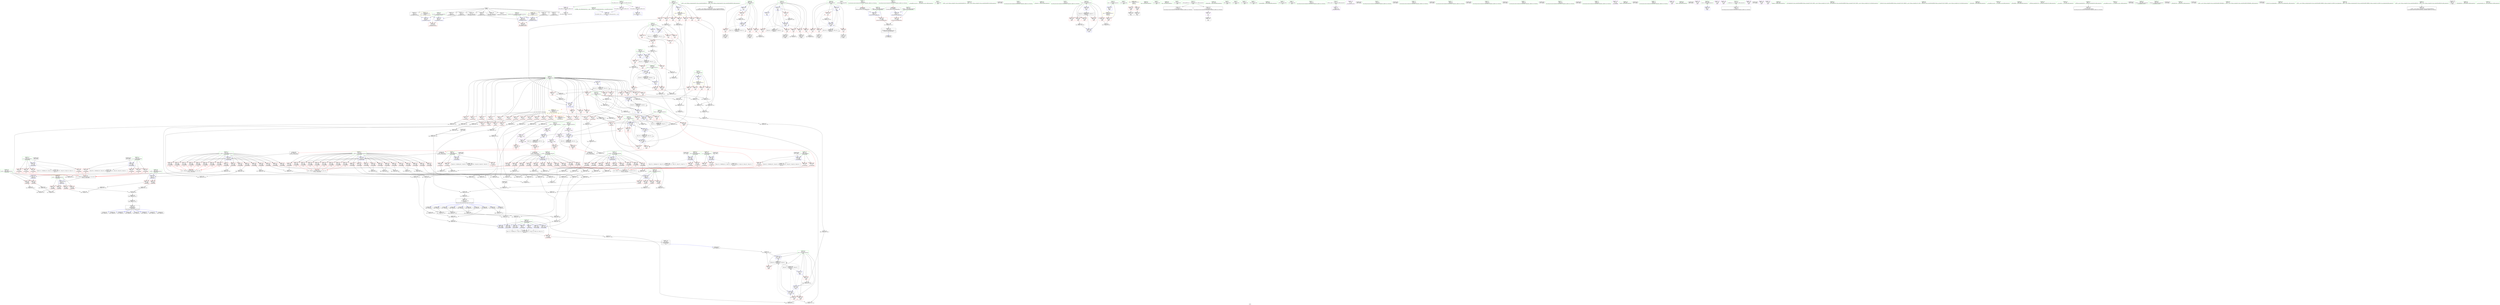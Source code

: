 digraph "SVFG" {
	label="SVFG";

	Node0x563263e43640 [shape=record,color=grey,label="{NodeID: 0\nNullPtr}"];
	Node0x563263e43640 -> Node0x563263e766d0[style=solid];
	Node0x563263e43640 -> Node0x563263e767d0[style=solid];
	Node0x563263e43640 -> Node0x563263e768a0[style=solid];
	Node0x563263e43640 -> Node0x563263e76970[style=solid];
	Node0x563263e43640 -> Node0x563263e76a40[style=solid];
	Node0x563263e43640 -> Node0x563263e76b10[style=solid];
	Node0x563263e43640 -> Node0x563263e76be0[style=solid];
	Node0x563263e43640 -> Node0x563263e76cb0[style=solid];
	Node0x563263e43640 -> Node0x563263e76d80[style=solid];
	Node0x563263e43640 -> Node0x563263e89c00[style=solid];
	Node0x563263e9ed30 [shape=record,color=grey,label="{NodeID: 609\n245 = Binary(244, 235, )\n}"];
	Node0x563263e9ed30 -> Node0x563263ea42b0[style=solid];
	Node0x563263e86750 [shape=record,color=red,label="{NodeID: 277\n455\<--274\n\<--y_2.addr\n_Z5area2dddd\n}"];
	Node0x563263e86750 -> Node0x563263e9a2b0[style=solid];
	Node0x563263e774b0 [shape=record,color=black,label="{NodeID: 111\n112\<--113\n\<--_ZNSt7__cxx1118basic_stringstreamIcSt11char_traitsIcESaIcEED1Ev\nCan only get source location for instruction, argument, global var or function.}"];
	Node0x563263e82dc0 [shape=record,color=black,label="{NodeID: 554\n256 = PHI(257, 253, )\n}"];
	Node0x563263e82dc0 -> Node0x563263e7c290[style=solid];
	Node0x563263e80550 [shape=record,color=blue,label="{NodeID: 388\n519\<--15\ni\<--\nmain\n}"];
	Node0x563263e80550 -> Node0x563263e88970[style=dashed];
	Node0x563263e80550 -> Node0x563263e88a40[style=dashed];
	Node0x563263e80550 -> Node0x563263e88b10[style=dashed];
	Node0x563263e80550 -> Node0x563263e88be0[style=dashed];
	Node0x563263e80550 -> Node0x563263e80890[style=dashed];
	Node0x563263e80550 -> Node0x563263ec1c70[style=dashed];
	Node0x563263e7ba40 [shape=record,color=red,label="{NodeID: 222\n306\<--268\n\<--x_1.addr\n_Z5area2dddd\n}"];
	Node0x563263e7ba40 -> Node0x563263ea3b30[style=solid];
	Node0x563263e77e90 [shape=record,color=green,label="{NodeID: 56\n113\<--166\n_ZNSt7__cxx1118basic_stringstreamIcSt11char_traitsIcESaIcEED1Ev\<--_ZNSt7__cxx1118basic_stringstreamIcSt11char_traitsIcESaIcEED1Ev_field_insensitive\n}"];
	Node0x563263e77e90 -> Node0x563263e774b0[style=solid];
	Node0x563263efa3b0 [shape=record,color=black,label="{NodeID: 831\n445 = PHI(219, )\n}"];
	Node0x563263ea4130 [shape=record,color=grey,label="{NodeID: 665\n241 = cmp(238, 240, )\n}"];
	Node0x563263e89500 [shape=record,color=blue,label="{NodeID: 333\n23\<--21\nR\<--\nGlob }"];
	Node0x563263e89500 -> Node0x563263ebee80[style=dashed];
	Node0x563263e7edc0 [shape=record,color=red,label="{NodeID: 167\n381\<--23\n\<--R\n_Z5area2dddd\n}"];
	Node0x563263e7edc0 -> Node0x563263e9cf30[style=solid];
	Node0x563263e62f90 [shape=record,color=green,label="{NodeID: 1\n7\<--1\n__dso_handle\<--dummyObj\nGlob }"];
	Node0x563263e9eeb0 [shape=record,color=grey,label="{NodeID: 610\n570 = Binary(568, 569, )\n}"];
	Node0x563263e9eeb0 -> Node0x563263e9c630[style=solid];
	Node0x563263e86820 [shape=record,color=red,label="{NodeID: 278\n456\<--274\n\<--y_2.addr\n_Z5area2dddd\n}"];
	Node0x563263e86820 -> Node0x563263e9a2b0[style=solid];
	Node0x563263e775b0 [shape=record,color=black,label="{NodeID: 112\n145\<--156\n_ZStorSt13_Ios_OpenmodeS__ret\<--or\n_ZStorSt13_Ios_OpenmodeS_\n|{<s0>5}}"];
	Node0x563263e775b0:s0 -> Node0x563263ef9440[style=solid,color=blue];
	Node0x563263e83360 [shape=record,color=black,label="{NodeID: 555\n661 = PHI(657, 659, )\n}"];
	Node0x563263e83360 -> Node0x563263e8be50[style=solid];
	Node0x563263e80620 [shape=record,color=blue,label="{NodeID: 389\n521\<--15\nj\<--\nmain\n}"];
	Node0x563263e80620 -> Node0x563263e88cb0[style=dashed];
	Node0x563263e80620 -> Node0x563263e88d80[style=dashed];
	Node0x563263e80620 -> Node0x563263e88e50[style=dashed];
	Node0x563263e80620 -> Node0x563263e88f20[style=dashed];
	Node0x563263e80620 -> Node0x563263e80620[style=dashed];
	Node0x563263e80620 -> Node0x563263e807c0[style=dashed];
	Node0x563263e80620 -> Node0x563263ec2170[style=dashed];
	Node0x563263e7bb10 [shape=record,color=red,label="{NodeID: 223\n314\<--268\n\<--x_1.addr\n_Z5area2dddd\n}"];
	Node0x563263e7bb10 -> Node0x563263e9e130[style=solid];
	Node0x563263e77f90 [shape=record,color=green,label="{NodeID: 57\n169\<--170\n__cxx_global_var_init.2\<--__cxx_global_var_init.2_field_insensitive\n}"];
	Node0x563263efa4c0 [shape=record,color=black,label="{NodeID: 832\n336 = PHI()\n}"];
	Node0x563263efa4c0 -> Node0x563263e8aa00[style=solid];
	Node0x563263ea42b0 [shape=record,color=grey,label="{NodeID: 666\n246 = cmp(243, 245, )\n}"];
	Node0x563263e89600 [shape=record,color=blue,label="{NodeID: 334\n25\<--21\nt\<--\nGlob }"];
	Node0x563263e89600 -> Node0x563263ed0730[style=dashed];
	Node0x563263e7ee90 [shape=record,color=red,label="{NodeID: 168\n420\<--23\n\<--R\n_Z5area2dddd\n}"];
	Node0x563263e7ee90 -> Node0x563263ea0b30[style=solid];
	Node0x563263e63020 [shape=record,color=green,label="{NodeID: 2\n12\<--1\n.str\<--dummyObj\nGlob }"];
	Node0x563263e9f030 [shape=record,color=grey,label="{NodeID: 611\n720 = Binary(719, 718, )\n}"];
	Node0x563263e9f030 -> Node0x563263e806f0[style=solid];
	Node0x563263e868f0 [shape=record,color=red,label="{NodeID: 279\n473\<--274\n\<--y_2.addr\n_Z5area2dddd\n}"];
	Node0x563263e868f0 -> Node0x563263e9b130[style=solid];
	Node0x563263e7c200 [shape=record,color=black,label="{NodeID: 113\n182\<--210\n_Z5area1d_ret\<--div6\n_Z5area1d\n|{<s0>20|<s1>21|<s2>25|<s3>26|<s4>30|<s5>31|<s6>36|<s7>37|<s8>51|<s9>52}}"];
	Node0x563263e7c200:s0 -> Node0x563263efa7a0[style=solid,color=blue];
	Node0x563263e7c200:s1 -> Node0x563263efa970[style=solid,color=blue];
	Node0x563263e7c200:s2 -> Node0x563263efada0[style=solid,color=blue];
	Node0x563263e7c200:s3 -> Node0x563263efaf70[style=solid,color=blue];
	Node0x563263e7c200:s4 -> Node0x563263efa0a0[style=solid,color=blue];
	Node0x563263e7c200:s5 -> Node0x563263efa270[style=solid,color=blue];
	Node0x563263e7c200:s6 -> Node0x563263efb360[style=solid,color=blue];
	Node0x563263e7c200:s7 -> Node0x563263efb530[style=solid,color=blue];
	Node0x563263e7c200:s8 -> Node0x563263efbe80[style=solid,color=blue];
	Node0x563263e7c200:s9 -> Node0x563263efc0b0[style=solid,color=blue];
	Node0x563263e83900 [shape=record,color=black,label="{NodeID: 556\n253 = PHI(254, 251, )\n}"];
	Node0x563263e83900 -> Node0x563263e82dc0[style=solid];
	Node0x563263e806f0 [shape=record,color=blue,label="{NodeID: 390\n511\<--720\nnum\<--sub67\nmain\n}"];
	Node0x563263e806f0 -> Node0x563263eca370[style=dashed];
	Node0x563263e7bbe0 [shape=record,color=red,label="{NodeID: 224\n315\<--268\n\<--x_1.addr\n_Z5area2dddd\n}"];
	Node0x563263e7bbe0 -> Node0x563263e9e130[style=solid];
	Node0x563263e78090 [shape=record,color=green,label="{NodeID: 58\n173\<--174\n_ZNSt7__cxx1112basic_stringIcSt11char_traitsIcESaIcEEC1Ev\<--_ZNSt7__cxx1112basic_stringIcSt11char_traitsIcESaIcEEC1Ev_field_insensitive\n}"];
	Node0x563263efa590 [shape=record,color=black,label="{NodeID: 833\n492 = PHI()\n}"];
	Node0x563263ea4430 [shape=record,color=grey,label="{NodeID: 667\n694 = cmp(692, 693, )\n}"];
	Node0x563263e89700 [shape=record,color=blue,label="{NodeID: 335\n27\<--21\nr\<--\nGlob }"];
	Node0x563263e89700 -> Node0x563263ebef70[style=dashed];
	Node0x563263e7ef60 [shape=record,color=red,label="{NodeID: 169\n421\<--23\n\<--R\n_Z5area2dddd\n}"];
	Node0x563263e7ef60 -> Node0x563263ea0b30[style=solid];
	Node0x563263e43980 [shape=record,color=green,label="{NodeID: 3\n15\<--1\n\<--dummyObj\nCan only get source location for instruction, argument, global var or function.}"];
	Node0x563263e9f1b0 [shape=record,color=grey,label="{NodeID: 612\n190 = Binary(188, 189, )\n}"];
	Node0x563263e9f1b0 -> Node0x563263e9f7b0[style=solid];
	Node0x563263e869c0 [shape=record,color=red,label="{NodeID: 280\n349\<--276\n\<--y_l\n_Z5area2dddd\n|{<s0>18}}"];
	Node0x563263e869c0:s0 -> Node0x563263efd320[style=solid,color=red];
	Node0x563263e7c290 [shape=record,color=black,label="{NodeID: 114\n219\<--256\n_Z4betwddd_ret\<--\n_Z4betwddd\n|{<s0>18|<s1>19|<s2>22|<s3>23|<s4>27|<s5>28|<s6>32|<s7>33}}"];
	Node0x563263e7c290:s0 -> Node0x563263ef9740[style=solid,color=blue];
	Node0x563263e7c290:s1 -> Node0x563263efa660[style=solid,color=blue];
	Node0x563263e7c290:s2 -> Node0x563263efaab0[style=solid,color=blue];
	Node0x563263e7c290:s3 -> Node0x563263efabc0[style=solid,color=blue];
	Node0x563263e7c290:s4 -> Node0x563263ef9d20[style=solid,color=blue];
	Node0x563263e7c290:s5 -> Node0x563263ef9e60[style=solid,color=blue];
	Node0x563263e7c290:s6 -> Node0x563263efa3b0[style=solid,color=blue];
	Node0x563263e7c290:s7 -> Node0x563263efb0b0[style=solid,color=blue];
	Node0x563263e83ea0 [shape=record,color=grey,label="{NodeID: 557\n604 = Binary(602, 603, )\n}"];
	Node0x563263e83ea0 -> Node0x563263ea3cb0[style=solid];
	Node0x563263e807c0 [shape=record,color=blue,label="{NodeID: 391\n521\<--724\nj\<--inc68\nmain\n}"];
	Node0x563263e807c0 -> Node0x563263e88cb0[style=dashed];
	Node0x563263e807c0 -> Node0x563263e88d80[style=dashed];
	Node0x563263e807c0 -> Node0x563263e88e50[style=dashed];
	Node0x563263e807c0 -> Node0x563263e88f20[style=dashed];
	Node0x563263e807c0 -> Node0x563263e80620[style=dashed];
	Node0x563263e807c0 -> Node0x563263e807c0[style=dashed];
	Node0x563263e807c0 -> Node0x563263ec2170[style=dashed];
	Node0x563263e7bcb0 [shape=record,color=red,label="{NodeID: 225\n332\<--268\n\<--x_1.addr\n_Z5area2dddd\n}"];
	Node0x563263e7bcb0 -> Node0x563263ea06b0[style=solid];
	Node0x563263e78190 [shape=record,color=green,label="{NodeID: 59\n180\<--181\n_Z5area1d\<--_Z5area1d_field_insensitive\n}"];
	Node0x563263efa660 [shape=record,color=black,label="{NodeID: 834\n355 = PHI(219, )\n}"];
	Node0x563263ea45b0 [shape=record,color=grey,label="{NodeID: 668\n251 = cmp(248, 250, )\n}"];
	Node0x563263ea45b0 -> Node0x563263e83900[style=solid];
	Node0x563263e89800 [shape=record,color=blue,label="{NodeID: 336\n29\<--21\ng\<--\nGlob }"];
	Node0x563263e89800 -> Node0x563263ebf470[style=dashed];
	Node0x563263e7f030 [shape=record,color=red,label="{NodeID: 170\n452\<--23\n\<--R\n_Z5area2dddd\n}"];
	Node0x563263e7f030 -> Node0x563263e9a530[style=solid];
	Node0x563263e43a10 [shape=record,color=green,label="{NodeID: 4\n21\<--1\n\<--dummyObj\nCan only get source location for instruction, argument, global var or function.}"];
	Node0x563263e9f330 [shape=record,color=grey,label="{NodeID: 613\n250 = Binary(249, 235, )\n}"];
	Node0x563263e9f330 -> Node0x563263ea45b0[style=solid];
	Node0x563263e86a90 [shape=record,color=red,label="{NodeID: 281\n372\<--276\n\<--y_l\n_Z5area2dddd\n|{<s0>22}}"];
	Node0x563263e86a90:s0 -> Node0x563263efd320[style=solid,color=red];
	Node0x563263e7c320 [shape=record,color=black,label="{NodeID: 115\n261\<--497\n_Z5area2dddd_ret\<--\n_Z5area2dddd\n|{<s0>53}}"];
	Node0x563263e7c320:s0 -> Node0x563263efc1f0[style=solid,color=blue];
	Node0x563263e84020 [shape=record,color=grey,label="{NodeID: 558\n458 = Binary(454, 457, )\n}"];
	Node0x563263e80890 [shape=record,color=blue,label="{NodeID: 392\n519\<--729\ni\<--inc70\nmain\n}"];
	Node0x563263e80890 -> Node0x563263e88970[style=dashed];
	Node0x563263e80890 -> Node0x563263e88a40[style=dashed];
	Node0x563263e80890 -> Node0x563263e88b10[style=dashed];
	Node0x563263e80890 -> Node0x563263e88be0[style=dashed];
	Node0x563263e80890 -> Node0x563263e80890[style=dashed];
	Node0x563263e80890 -> Node0x563263ec1c70[style=dashed];
	Node0x563263e7bd80 [shape=record,color=red,label="{NodeID: 226\n333\<--268\n\<--x_1.addr\n_Z5area2dddd\n}"];
	Node0x563263e7bd80 -> Node0x563263ea06b0[style=solid];
	Node0x563263e78290 [shape=record,color=green,label="{NodeID: 60\n184\<--185\nx.addr\<--x.addr_field_insensitive\n_Z5area1d\n}"];
	Node0x563263e78290 -> Node0x563263e7afb0[style=solid];
	Node0x563263e78290 -> Node0x563263e7b080[style=solid];
	Node0x563263e78290 -> Node0x563263e7b150[style=solid];
	Node0x563263e78290 -> Node0x563263e7b220[style=solid];
	Node0x563263e78290 -> Node0x563263e8a1e0[style=solid];
	Node0x563263efa7a0 [shape=record,color=black,label="{NodeID: 835\n358 = PHI(182, )\n}"];
	Node0x563263efa7a0 -> Node0x563263e9b2b0[style=solid];
	Node0x563263ea4730 [shape=record,color=grey,label="{NodeID: 669\n550 = cmp(548, 549, )\n}"];
	Node0x563263e89900 [shape=record,color=blue,label="{NodeID: 337\n31\<--15\nn\<--\nGlob }"];
	Node0x563263e89900 -> Node0x563263ebf970[style=dashed];
	Node0x563263e7f100 [shape=record,color=red,label="{NodeID: 171\n453\<--23\n\<--R\n_Z5area2dddd\n}"];
	Node0x563263e7f100 -> Node0x563263e9a530[style=solid];
	Node0x563263e589f0 [shape=record,color=green,label="{NodeID: 5\n37\<--1\n.str.3\<--dummyObj\nGlob }"];
	Node0x563263e9f4b0 [shape=record,color=grey,label="{NodeID: 614\n198 = Binary(187, 195, )\n}"];
	Node0x563263e9f4b0 -> Node0x563263ea39b0[style=solid];
	Node0x563263e86b60 [shape=record,color=red,label="{NodeID: 282\n412\<--276\n\<--y_l\n_Z5area2dddd\n|{<s0>27}}"];
	Node0x563263e86b60:s0 -> Node0x563263efd320[style=solid,color=red];
	Node0x563263e7c3f0 [shape=record,color=black,label="{NodeID: 116\n527\<--524\ncall\<--\nmain\n}"];
	Node0x563263ac0f40 [shape=record,color=yellow,style=double,label="{NodeID: 725\n10V_1 = ENCHI(MR_10V_0)\npts\{24 \}\nFun[_Z5area1d]}"];
	Node0x563263ac0f40 -> Node0x563263e7e260[style=dashed];
	Node0x563263ac0f40 -> Node0x563263e7e330[style=dashed];
	Node0x563263ac0f40 -> Node0x563263e7e400[style=dashed];
	Node0x563263ac0f40 -> Node0x563263e7e4d0[style=dashed];
	Node0x563263ac0f40 -> Node0x563263e7e5a0[style=dashed];
	Node0x563263e9a2b0 [shape=record,color=grey,label="{NodeID: 559\n457 = Binary(455, 456, )\n}"];
	Node0x563263e9a2b0 -> Node0x563263e84020[style=solid];
	Node0x563263e80960 [shape=record,color=blue,label="{NodeID: 393\n507\<--740\ntest\<--inc75\nmain\n}"];
	Node0x563263e80960 -> Node0x563263ebfe70[style=dashed];
	Node0x563263e7be50 [shape=record,color=red,label="{NodeID: 227\n359\<--268\n\<--x_1.addr\n_Z5area2dddd\n|{<s0>21}}"];
	Node0x563263e7be50:s0 -> Node0x563263ef60b0[style=solid,color=red];
	Node0x563263e78360 [shape=record,color=green,label="{NodeID: 61\n196\<--197\nsqrt\<--sqrt_field_insensitive\n}"];
	Node0x563263efa970 [shape=record,color=black,label="{NodeID: 836\n360 = PHI(182, )\n}"];
	Node0x563263efa970 -> Node0x563263e9b2b0[style=solid];
	Node0x563263ea48b0 [shape=record,color=grey,label="{NodeID: 670\n700 = cmp(698, 699, )\n}"];
	Node0x563263e89a00 [shape=record,color=blue,label="{NodeID: 338\n766\<--53\nllvm.global_ctors_0\<--\nGlob }"];
	Node0x563263e7f1d0 [shape=record,color=red,label="{NodeID: 172\n461\<--23\n\<--R\n_Z5area2dddd\n}"];
	Node0x563263e7f1d0 -> Node0x563263e9cc30[style=solid];
	Node0x563263e58a80 [shape=record,color=green,label="{NodeID: 6\n39\<--1\n.str.4\<--dummyObj\nGlob }"];
	Node0x563263e9f630 [shape=record,color=grey,label="{NodeID: 615\n340 = Binary(338, 339, )\n}"];
	Node0x563263e9f630 -> Node0x563263e9c1b0[style=solid];
	Node0x563263e86c30 [shape=record,color=red,label="{NodeID: 283\n444\<--276\n\<--y_l\n_Z5area2dddd\n|{<s0>32}}"];
	Node0x563263e86c30:s0 -> Node0x563263efd320[style=solid,color=red];
	Node0x563263e7c4c0 [shape=record,color=black,label="{NodeID: 117\n533\<--530\ncall1\<--\nmain\n}"];
	Node0x563263e9a3b0 [shape=record,color=grey,label="{NodeID: 560\n602 = Binary(600, 601, )\n}"];
	Node0x563263e9a3b0 -> Node0x563263e83ea0[style=solid];
	Node0x563263e7bf20 [shape=record,color=red,label="{NodeID: 228\n363\<--268\n\<--x_1.addr\n_Z5area2dddd\n}"];
	Node0x563263e7bf20 -> Node0x563263e9a9b0[style=solid];
	Node0x563263e78460 [shape=record,color=green,label="{NodeID: 62\n206\<--207\nasin\<--asin_field_insensitive\n}"];
	Node0x563263efaab0 [shape=record,color=black,label="{NodeID: 837\n373 = PHI(219, )\n}"];
	Node0x563263ea4a30 [shape=record,color=grey,label="{NodeID: 671\n325 = cmp(320, 324, )\n}"];
	Node0x563263e89b00 [shape=record,color=blue,label="{NodeID: 339\n767\<--54\nllvm.global_ctors_1\<--_GLOBAL__sub_I_RomanLipovsky_2_1.cpp\nGlob }"];
	Node0x563263e7f2a0 [shape=record,color=red,label="{NodeID: 173\n462\<--23\n\<--R\n_Z5area2dddd\n}"];
	Node0x563263e7f2a0 -> Node0x563263e9cc30[style=solid];
	Node0x563263e63a50 [shape=record,color=green,label="{NodeID: 7\n41\<--1\n.str.5\<--dummyObj\nGlob }"];
	Node0x563263e9f7b0 [shape=record,color=grey,label="{NodeID: 616\n194 = Binary(190, 193, )\n}"];
	Node0x563263e86d00 [shape=record,color=red,label="{NodeID: 284\n354\<--278\n\<--y_r\n_Z5area2dddd\n|{<s0>19}}"];
	Node0x563263e86d00:s0 -> Node0x563263efd320[style=solid,color=red];
	Node0x563263e7c590 [shape=record,color=black,label="{NodeID: 118\n538\<--537\n\<--\nmain\n}"];
	Node0x563263ecf220 [shape=record,color=yellow,style=double,label="{NodeID: 727\n10V_1 = ENCHI(MR_10V_0)\npts\{24 \}\nFun[_Z5area2dddd]|{|<s16>20|<s17>21|<s18>25|<s19>26|<s20>30|<s21>31|<s22>36|<s23>37}}"];
	Node0x563263ecf220 -> Node0x563263e7e670[style=dashed];
	Node0x563263ecf220 -> Node0x563263e7e740[style=dashed];
	Node0x563263ecf220 -> Node0x563263e7e810[style=dashed];
	Node0x563263ecf220 -> Node0x563263e7e8e0[style=dashed];
	Node0x563263ecf220 -> Node0x563263e7e9b0[style=dashed];
	Node0x563263ecf220 -> Node0x563263e7ea80[style=dashed];
	Node0x563263ecf220 -> Node0x563263e7eb50[style=dashed];
	Node0x563263ecf220 -> Node0x563263e7ec20[style=dashed];
	Node0x563263ecf220 -> Node0x563263e7ecf0[style=dashed];
	Node0x563263ecf220 -> Node0x563263e7edc0[style=dashed];
	Node0x563263ecf220 -> Node0x563263e7ee90[style=dashed];
	Node0x563263ecf220 -> Node0x563263e7ef60[style=dashed];
	Node0x563263ecf220 -> Node0x563263e7f030[style=dashed];
	Node0x563263ecf220 -> Node0x563263e7f100[style=dashed];
	Node0x563263ecf220 -> Node0x563263e7f1d0[style=dashed];
	Node0x563263ecf220 -> Node0x563263e7f2a0[style=dashed];
	Node0x563263ecf220:s16 -> Node0x563263ac0f40[style=dashed,color=red];
	Node0x563263ecf220:s17 -> Node0x563263ac0f40[style=dashed,color=red];
	Node0x563263ecf220:s18 -> Node0x563263ac0f40[style=dashed,color=red];
	Node0x563263ecf220:s19 -> Node0x563263ac0f40[style=dashed,color=red];
	Node0x563263ecf220:s20 -> Node0x563263ac0f40[style=dashed,color=red];
	Node0x563263ecf220:s21 -> Node0x563263ac0f40[style=dashed,color=red];
	Node0x563263ecf220:s22 -> Node0x563263ac0f40[style=dashed,color=red];
	Node0x563263ecf220:s23 -> Node0x563263ac0f40[style=dashed,color=red];
	Node0x563263e9a530 [shape=record,color=grey,label="{NodeID: 561\n454 = Binary(452, 453, )\n}"];
	Node0x563263e9a530 -> Node0x563263e84020[style=solid];
	Node0x563263e7bff0 [shape=record,color=red,label="{NodeID: 229\n390\<--268\n\<--x_1.addr\n_Z5area2dddd\n}"];
	Node0x563263e7bff0 -> Node0x563263ea2030[style=solid];
	Node0x563263e78560 [shape=record,color=green,label="{NodeID: 63\n217\<--218\n_Z4betwddd\<--_Z4betwddd_field_insensitive\n}"];
	Node0x563263efabc0 [shape=record,color=black,label="{NodeID: 838\n378 = PHI(219, )\n}"];
	Node0x563263ea4bb0 [shape=record,color=grey,label="{NodeID: 672\n655 = cmp(653, 654, )\n}"];
	Node0x563263e89c00 [shape=record,color=blue, style = dotted,label="{NodeID: 340\n768\<--3\nllvm.global_ctors_2\<--dummyVal\nGlob }"];
	Node0x563263e7f370 [shape=record,color=red,label="{NodeID: 174\n559\<--23\n\<--R\nmain\n}"];
	Node0x563263e7f370 -> Node0x563263e9bd30[style=solid];
	Node0x563263e63ae0 [shape=record,color=green,label="{NodeID: 8\n43\<--1\nstdin\<--dummyObj\nGlob }"];
	Node0x563263e9f930 [shape=record,color=grey,label="{NodeID: 617\n193 = Binary(191, 192, )\n}"];
	Node0x563263e9f930 -> Node0x563263e9f7b0[style=solid];
	Node0x563263e86dd0 [shape=record,color=red,label="{NodeID: 285\n377\<--278\n\<--y_r\n_Z5area2dddd\n|{<s0>23}}"];
	Node0x563263e86dd0:s0 -> Node0x563263efd320[style=solid,color=red];
	Node0x563263e7c660 [shape=record,color=black,label="{NodeID: 119\n665\<--664\nidxprom\<--\nmain\n}"];
	Node0x563263e9a6b0 [shape=record,color=grey,label="{NodeID: 562\n367 = Binary(361, 366, )\n}"];
	Node0x563263e9a6b0 -> Node0x563263e8aba0[style=solid];
	Node0x563263e7c0c0 [shape=record,color=red,label="{NodeID: 230\n431\<--268\n\<--x_1.addr\n_Z5area2dddd\n|{<s0>31}}"];
	Node0x563263e7c0c0:s0 -> Node0x563263ef60b0[style=solid,color=red];
	Node0x563263e78660 [shape=record,color=green,label="{NodeID: 64\n223\<--224\na.addr\<--a.addr_field_insensitive\n_Z4betwddd\n}"];
	Node0x563263e78660 -> Node0x563263e7b2f0[style=solid];
	Node0x563263e78660 -> Node0x563263e7b3c0[style=solid];
	Node0x563263e78660 -> Node0x563263e8a2b0[style=solid];
	Node0x563263efacd0 [shape=record,color=black,label="{NodeID: 839\n387 = PHI()\n}"];
	Node0x563263efacd0 -> Node0x563263e8ac70[style=solid];
	Node0x563263ea4d30 [shape=record,color=grey,label="{NodeID: 673\n650 = cmp(647, 649, )\n}"];
	Node0x563263e89d00 [shape=record,color=blue,label="{NodeID: 341\n86\<--116\nexn.slot\<--\n__cxx_global_var_init.1\n}"];
	Node0x563263e89d00 -> Node0x563263e7ac70[style=dashed];
	Node0x563263e7f440 [shape=record,color=red,label="{NodeID: 175\n562\<--23\n\<--R\nmain\n}"];
	Node0x563263e7f440 -> Node0x563263e9d9b0[style=solid];
	Node0x563263e58750 [shape=record,color=green,label="{NodeID: 9\n44\<--1\n.str.6\<--dummyObj\nGlob }"];
	Node0x563263e9fab0 [shape=record,color=grey,label="{NodeID: 618\n319 = Binary(317, 318, )\n}"];
	Node0x563263e9fab0 -> Node0x563263e9fdb0[style=solid];
	Node0x563263e86ea0 [shape=record,color=red,label="{NodeID: 286\n417\<--278\n\<--y_r\n_Z5area2dddd\n|{<s0>28}}"];
	Node0x563263e86ea0:s0 -> Node0x563263efd320[style=solid,color=red];
	Node0x563263e7c730 [shape=record,color=black,label="{NodeID: 120\n670\<--669\nidxprom44\<--\nmain\n}"];
	Node0x563263e9a830 [shape=record,color=grey,label="{NodeID: 563\n366 = Binary(364, 365, )\n}"];
	Node0x563263e9a830 -> Node0x563263e9a6b0[style=solid];
	Node0x563263e84230 [shape=record,color=red,label="{NodeID: 231\n435\<--268\n\<--x_1.addr\n_Z5area2dddd\n}"];
	Node0x563263e84230 -> Node0x563263e9beb0[style=solid];
	Node0x563263e78730 [shape=record,color=green,label="{NodeID: 65\n225\<--226\nb.addr\<--b.addr_field_insensitive\n_Z4betwddd\n}"];
	Node0x563263e78730 -> Node0x563263e7b490[style=solid];
	Node0x563263e78730 -> Node0x563263e7b560[style=solid];
	Node0x563263e78730 -> Node0x563263e8a380[style=solid];
	Node0x563263efada0 [shape=record,color=black,label="{NodeID: 840\n397 = PHI(182, )\n}"];
	Node0x563263efada0 -> Node0x563263ea1430[style=solid];
	Node0x563263ea4eb0 [shape=record,color=grey,label="{NodeID: 674\n630 = cmp(629, 15, )\n}"];
	Node0x563263e89dd0 [shape=record,color=blue,label="{NodeID: 342\n88\<--118\nehselector.slot\<--\n__cxx_global_var_init.1\n}"];
	Node0x563263e89dd0 -> Node0x563263e7ad40[style=dashed];
	Node0x563263e7f510 [shape=record,color=red,label="{NodeID: 176\n568\<--23\n\<--R\nmain\n}"];
	Node0x563263e7f510 -> Node0x563263e9eeb0[style=solid];
	Node0x563263e58820 [shape=record,color=green,label="{NodeID: 10\n46\<--1\n.str.7\<--dummyObj\nGlob }"];
	Node0x563263e9fc30 [shape=record,color=grey,label="{NodeID: 619\n680 = Binary(677, 679, )\n}"];
	Node0x563263e9fc30 -> Node0x563263e9ea30[style=solid];
	Node0x563263e86f70 [shape=record,color=red,label="{NodeID: 287\n449\<--278\n\<--y_r\n_Z5area2dddd\n|{<s0>33}}"];
	Node0x563263e86f70:s0 -> Node0x563263efd320[style=solid,color=red];
	Node0x563263e7c800 [shape=record,color=black,label="{NodeID: 121\n703\<--702\nidxprom58\<--\nmain\n}"];
	Node0x563263e9a9b0 [shape=record,color=grey,label="{NodeID: 564\n364 = Binary(362, 363, )\n}"];
	Node0x563263e9a9b0 -> Node0x563263e9a830[style=solid];
	Node0x563263e842c0 [shape=record,color=red,label="{NodeID: 232\n471\<--268\n\<--x_1.addr\n_Z5area2dddd\n}"];
	Node0x563263e842c0 -> Node0x563263e9b730[style=solid];
	Node0x563263e78800 [shape=record,color=green,label="{NodeID: 66\n227\<--228\nc.addr\<--c.addr_field_insensitive\n_Z4betwddd\n}"];
	Node0x563263e78800 -> Node0x563263e7b630[style=solid];
	Node0x563263e78800 -> Node0x563263e7b700[style=solid];
	Node0x563263e78800 -> Node0x563263e7b7d0[style=solid];
	Node0x563263e78800 -> Node0x563263e7b8a0[style=solid];
	Node0x563263e78800 -> Node0x563263e8a450[style=solid];
	Node0x563263efaf70 [shape=record,color=black,label="{NodeID: 841\n399 = PHI(182, )\n}"];
	Node0x563263efaf70 -> Node0x563263ea1430[style=solid];
	Node0x563263ea5030 [shape=record,color=grey,label="{NodeID: 675\n303 = cmp(298, 302, )\n}"];
	Node0x563263e89ea0 [shape=record,color=blue,label="{NodeID: 343\n86\<--122\nexn.slot\<--\n__cxx_global_var_init.1\n}"];
	Node0x563263e89ea0 -> Node0x563263e7ac70[style=dashed];
	Node0x563263e7f5e0 [shape=record,color=red,label="{NodeID: 177\n569\<--23\n\<--R\nmain\n}"];
	Node0x563263e7f5e0 -> Node0x563263e9eeb0[style=solid];
	Node0x563263e62cf0 [shape=record,color=green,label="{NodeID: 11\n48\<--1\nstdout\<--dummyObj\nGlob }"];
	Node0x563263e9fdb0 [shape=record,color=grey,label="{NodeID: 620\n320 = Binary(316, 319, )\n}"];
	Node0x563263e9fdb0 -> Node0x563263ea4a30[style=solid];
	Node0x563263e87040 [shape=record,color=red,label="{NodeID: 288\n389\<--280\n\<--x\n_Z5area2dddd\n}"];
	Node0x563263e87040 -> Node0x563263ea2030[style=solid];
	Node0x563263e7c8d0 [shape=record,color=black,label="{NodeID: 122\n707\<--706\nidxprom60\<--\nmain\n}"];
	Node0x563263e9ab30 [shape=record,color=grey,label="{NodeID: 565\n584 = Binary(583, 565, )\n}"];
	Node0x563263e9ab30 -> Node0x563263e9cdb0[style=solid];
	Node0x563263e84390 [shape=record,color=red,label="{NodeID: 233\n292\<--270\n\<--x_2.addr\n_Z5area2dddd\n}"];
	Node0x563263e84390 -> Node0x563263ea2c30[style=solid];
	Node0x563263e788d0 [shape=record,color=green,label="{NodeID: 67\n259\<--260\n_Z5area2dddd\<--_Z5area2dddd_field_insensitive\n}"];
	Node0x563263efb0b0 [shape=record,color=black,label="{NodeID: 842\n450 = PHI(219, )\n}"];
	Node0x563263ebee80 [shape=record,color=black,label="{NodeID: 676\nMR_10V_2 = PHI(MR_10V_3, MR_10V_1, )\npts\{24 \}\n}"];
	Node0x563263ebee80 -> Node0x563263e7f370[style=dashed];
	Node0x563263ebee80 -> Node0x563263e7f440[style=dashed];
	Node0x563263ebee80 -> Node0x563263e7f510[style=dashed];
	Node0x563263ebee80 -> Node0x563263e7f5e0[style=dashed];
	Node0x563263ebee80 -> Node0x563263e7f6b0[style=dashed];
	Node0x563263ebee80 -> Node0x563263e7f780[style=dashed];
	Node0x563263ebee80 -> Node0x563263e7f850[style=dashed];
	Node0x563263ebee80 -> Node0x563263e7f920[style=dashed];
	Node0x563263ebee80 -> Node0x563263e8b8a0[style=dashed];
	Node0x563263ebee80 -> Node0x563263ebee80[style=dashed];
	Node0x563263e89f70 [shape=record,color=blue,label="{NodeID: 344\n88\<--124\nehselector.slot\<--\n__cxx_global_var_init.1\n}"];
	Node0x563263e89f70 -> Node0x563263e7ad40[style=dashed];
	Node0x563263e7f6b0 [shape=record,color=red,label="{NodeID: 178\n571\<--23\n\<--R\nmain\n}"];
	Node0x563263e7f6b0 -> Node0x563263e9ebb0[style=solid];
	Node0x563263e62dc0 [shape=record,color=green,label="{NodeID: 12\n49\<--1\n_ZSt3cin\<--dummyObj\nGlob }"];
	Node0x563263e9ff30 [shape=record,color=grey,label="{NodeID: 621\n323 = Binary(321, 322, )\n}"];
	Node0x563263e9ff30 -> Node0x563263e9e8b0[style=solid];
	Node0x563263e87110 [shape=record,color=red,label="{NodeID: 289\n398\<--280\n\<--x\n_Z5area2dddd\n|{<s0>26}}"];
	Node0x563263e87110:s0 -> Node0x563263ef60b0[style=solid,color=red];
	Node0x563263e7c9a0 [shape=record,color=black,label="{NodeID: 123\n711\<--710\nidxprom62\<--\nmain\n}"];
	Node0x563263e9acb0 [shape=record,color=grey,label="{NodeID: 566\n476 = Binary(472, 475, )\n}"];
	Node0x563263e9acb0 -> Node0x563263ea21b0[style=solid];
	Node0x563263e84460 [shape=record,color=red,label="{NodeID: 234\n293\<--270\n\<--x_2.addr\n_Z5area2dddd\n}"];
	Node0x563263e84460 -> Node0x563263ea2c30[style=solid];
	Node0x563263e789d0 [shape=record,color=green,label="{NodeID: 68\n266\<--267\nretval\<--retval_field_insensitive\n_Z5area2dddd\n}"];
	Node0x563263e789d0 -> Node0x563263e7b970[style=solid];
	Node0x563263e789d0 -> Node0x563263e8a860[style=solid];
	Node0x563263e789d0 -> Node0x563263e8a930[style=solid];
	Node0x563263e789d0 -> Node0x563263e8aba0[style=solid];
	Node0x563263e789d0 -> Node0x563263e8ad40[style=solid];
	Node0x563263e789d0 -> Node0x563263e8aee0[style=solid];
	Node0x563263e789d0 -> Node0x563263e8b150[style=solid];
	Node0x563263e789d0 -> Node0x563263e8b220[style=solid];
	Node0x563263efb1c0 [shape=record,color=black,label="{NodeID: 843\n459 = PHI()\n}"];
	Node0x563263efb1c0 -> Node0x563263e8afb0[style=solid];
	Node0x563263ebef70 [shape=record,color=black,label="{NodeID: 677\nMR_52V_2 = PHI(MR_52V_3, MR_52V_1, )\npts\{28 \}\n}"];
	Node0x563263ebef70 -> Node0x563263e7ffa0[style=dashed];
	Node0x563263ebef70 -> Node0x563263e80070[style=dashed];
	Node0x563263ebef70 -> Node0x563263e8b7d0[style=dashed];
	Node0x563263ebef70 -> Node0x563263ebef70[style=dashed];
	Node0x563263e8a040 [shape=record,color=blue,label="{NodeID: 345\n148\<--146\n__a.addr\<--__a\n_ZStorSt13_Ios_OpenmodeS_\n}"];
	Node0x563263e8a040 -> Node0x563263e7ae10[style=dashed];
	Node0x563263e7f780 [shape=record,color=red,label="{NodeID: 179\n576\<--23\n\<--R\nmain\n}"];
	Node0x563263e7f780 -> Node0x563263e9ba30[style=solid];
	Node0x563263e62e90 [shape=record,color=green,label="{NodeID: 13\n50\<--1\n.str.8\<--dummyObj\nGlob }"];
	Node0x563263ea00b0 [shape=record,color=grey,label="{NodeID: 622\n683 = Binary(682, 681, )\n}"];
	Node0x563263ea00b0 -> Node0x563263e803b0[style=solid];
	Node0x563263e871e0 [shape=record,color=red,label="{NodeID: 290\n403\<--280\n\<--x\n_Z5area2dddd\n}"];
	Node0x563263e871e0 -> Node0x563263ea18b0[style=solid];
	Node0x563263e7ca70 [shape=record,color=black,label="{NodeID: 124\n715\<--714\nidxprom64\<--\nmain\n}"];
	Node0x563263e9ae30 [shape=record,color=grey,label="{NodeID: 567\n583 = Binary(561, 582, )\n}"];
	Node0x563263e9ae30 -> Node0x563263e9ab30[style=solid];
	Node0x563263e84530 [shape=record,color=red,label="{NodeID: 235\n305\<--270\n\<--x_2.addr\n_Z5area2dddd\n}"];
	Node0x563263e84530 -> Node0x563263ea3b30[style=solid];
	Node0x563263e78aa0 [shape=record,color=green,label="{NodeID: 69\n268\<--269\nx_1.addr\<--x_1.addr_field_insensitive\n_Z5area2dddd\n}"];
	Node0x563263e78aa0 -> Node0x563263e7ba40[style=solid];
	Node0x563263e78aa0 -> Node0x563263e7bb10[style=solid];
	Node0x563263e78aa0 -> Node0x563263e7bbe0[style=solid];
	Node0x563263e78aa0 -> Node0x563263e7bcb0[style=solid];
	Node0x563263e78aa0 -> Node0x563263e7bd80[style=solid];
	Node0x563263e78aa0 -> Node0x563263e7be50[style=solid];
	Node0x563263e78aa0 -> Node0x563263e7bf20[style=solid];
	Node0x563263e78aa0 -> Node0x563263e7bff0[style=solid];
	Node0x563263e78aa0 -> Node0x563263e7c0c0[style=solid];
	Node0x563263e78aa0 -> Node0x563263e84230[style=solid];
	Node0x563263e78aa0 -> Node0x563263e842c0[style=solid];
	Node0x563263e78aa0 -> Node0x563263e8a520[style=solid];
	Node0x563263efb290 [shape=record,color=black,label="{NodeID: 844\n468 = PHI()\n}"];
	Node0x563263efb290 -> Node0x563263e8b080[style=solid];
	Node0x563263ebf470 [shape=record,color=black,label="{NodeID: 678\nMR_54V_2 = PHI(MR_54V_3, MR_54V_1, )\npts\{30 \}\n}"];
	Node0x563263ebf470 -> Node0x563263e7a380[style=dashed];
	Node0x563263ebf470 -> Node0x563263e7a450[style=dashed];
	Node0x563263ebf470 -> Node0x563263e8b700[style=dashed];
	Node0x563263ebf470 -> Node0x563263ebf470[style=dashed];
	Node0x563263e8a110 [shape=record,color=blue,label="{NodeID: 346\n150\<--147\n__b.addr\<--__b\n_ZStorSt13_Ios_OpenmodeS_\n}"];
	Node0x563263e8a110 -> Node0x563263e7aee0[style=dashed];
	Node0x563263e7f850 [shape=record,color=red,label="{NodeID: 180\n600\<--23\n\<--R\nmain\n}"];
	Node0x563263e7f850 -> Node0x563263e9a3b0[style=solid];
	Node0x563263e58410 [shape=record,color=green,label="{NodeID: 14\n53\<--1\n\<--dummyObj\nCan only get source location for instruction, argument, global var or function.}"];
	Node0x563263ea0230 [shape=record,color=grey,label="{NodeID: 623\n485 = Binary(483, 484, )\n}"];
	Node0x563263ea0230 -> Node0x563263ea0530[style=solid];
	Node0x563263e872b0 [shape=record,color=red,label="{NodeID: 291\n429\<--282\n\<--x54\n_Z5area2dddd\n|{<s0>30}}"];
	Node0x563263e872b0:s0 -> Node0x563263ef60b0[style=solid,color=red];
	Node0x563263e7cb40 [shape=record,color=purple,label="{NodeID: 125\n63\<--4\n\<--_ZStL8__ioinit\n__cxx_global_var_init\n}"];
	Node0x563263e9afb0 [shape=record,color=grey,label="{NodeID: 568\n729 = Binary(728, 546, )\n}"];
	Node0x563263e9afb0 -> Node0x563263e80890[style=solid];
	Node0x563263e84600 [shape=record,color=red,label="{NodeID: 236\n341\<--270\n\<--x_2.addr\n_Z5area2dddd\n}"];
	Node0x563263e84600 -> Node0x563263e9c4b0[style=solid];
	Node0x563263e78b70 [shape=record,color=green,label="{NodeID: 70\n270\<--271\nx_2.addr\<--x_2.addr_field_insensitive\n_Z5area2dddd\n}"];
	Node0x563263e78b70 -> Node0x563263e84390[style=solid];
	Node0x563263e78b70 -> Node0x563263e84460[style=solid];
	Node0x563263e78b70 -> Node0x563263e84530[style=solid];
	Node0x563263e78b70 -> Node0x563263e84600[style=solid];
	Node0x563263e78b70 -> Node0x563263e846d0[style=solid];
	Node0x563263e78b70 -> Node0x563263e847a0[style=solid];
	Node0x563263e78b70 -> Node0x563263e84870[style=solid];
	Node0x563263e78b70 -> Node0x563263e84940[style=solid];
	Node0x563263e78b70 -> Node0x563263e84a10[style=solid];
	Node0x563263e78b70 -> Node0x563263e8a5f0[style=solid];
	Node0x563263efb360 [shape=record,color=black,label="{NodeID: 845\n478 = PHI(182, )\n}"];
	Node0x563263efb360 -> Node0x563263ea21b0[style=solid];
	Node0x563263ebf970 [shape=record,color=black,label="{NodeID: 679\nMR_56V_2 = PHI(MR_56V_3, MR_56V_1, )\npts\{32 \}\n}"];
	Node0x563263ebf970 -> Node0x563263e8b970[style=dashed];
	Node0x563263ebf970 -> Node0x563263ebf970[style=dashed];
	Node0x563263e8a1e0 [shape=record,color=blue,label="{NodeID: 347\n184\<--183\nx.addr\<--x\n_Z5area1d\n}"];
	Node0x563263e8a1e0 -> Node0x563263e7afb0[style=dashed];
	Node0x563263e8a1e0 -> Node0x563263e7b080[style=dashed];
	Node0x563263e8a1e0 -> Node0x563263e7b150[style=dashed];
	Node0x563263e8a1e0 -> Node0x563263e7b220[style=dashed];
	Node0x563263e7f920 [shape=record,color=red,label="{NodeID: 181\n623\<--23\n\<--R\nmain\n}"];
	Node0x563263e7f920 -> Node0x563263ea2ab0[style=solid];
	Node0x563263e584e0 [shape=record,color=green,label="{NodeID: 15\n98\<--1\n\<--dummyObj\nCan only get source location for instruction, argument, global var or function.|{<s0>5}}"];
	Node0x563263e584e0:s0 -> Node0x563263efd620[style=solid,color=red];
	Node0x563263ea03b0 [shape=record,color=grey,label="{NodeID: 624\n488 = Binary(482, 487, )\n}"];
	Node0x563263ea03b0 -> Node0x563263e8b150[style=solid];
	Node0x563263e87380 [shape=record,color=red,label="{NodeID: 292\n434\<--282\n\<--x54\n_Z5area2dddd\n}"];
	Node0x563263e87380 -> Node0x563263e9beb0[style=solid];
	Node0x563263e7cc10 [shape=record,color=purple,label="{NodeID: 126\n537\<--10\n\<--\nmain\n}"];
	Node0x563263e7cc10 -> Node0x563263e7c590[style=solid];
	Node0x563263e9b130 [shape=record,color=grey,label="{NodeID: 569\n475 = Binary(473, 474, )\n}"];
	Node0x563263e9b130 -> Node0x563263e9acb0[style=solid];
	Node0x563263e846d0 [shape=record,color=red,label="{NodeID: 237\n342\<--270\n\<--x_2.addr\n_Z5area2dddd\n}"];
	Node0x563263e846d0 -> Node0x563263e9c4b0[style=solid];
	Node0x563263e78c40 [shape=record,color=green,label="{NodeID: 71\n272\<--273\ny_1.addr\<--y_1.addr_field_insensitive\n_Z5area2dddd\n}"];
	Node0x563263e78c40 -> Node0x563263e84ae0[style=solid];
	Node0x563263e78c40 -> Node0x563263e84bb0[style=solid];
	Node0x563263e78c40 -> Node0x563263e84c80[style=solid];
	Node0x563263e78c40 -> Node0x563263e84d50[style=solid];
	Node0x563263e78c40 -> Node0x563263e84e20[style=solid];
	Node0x563263e78c40 -> Node0x563263e84ef0[style=solid];
	Node0x563263e78c40 -> Node0x563263e84fc0[style=solid];
	Node0x563263e78c40 -> Node0x563263e85090[style=solid];
	Node0x563263e78c40 -> Node0x563263e85160[style=solid];
	Node0x563263e78c40 -> Node0x563263e85230[style=solid];
	Node0x563263e78c40 -> Node0x563263e85300[style=solid];
	Node0x563263e78c40 -> Node0x563263e853d0[style=solid];
	Node0x563263e78c40 -> Node0x563263e854a0[style=solid];
	Node0x563263e78c40 -> Node0x563263e85570[style=solid];
	Node0x563263e78c40 -> Node0x563263e85640[style=solid];
	Node0x563263e78c40 -> Node0x563263e85710[style=solid];
	Node0x563263e78c40 -> Node0x563263e857e0[style=solid];
	Node0x563263e78c40 -> Node0x563263e858b0[style=solid];
	Node0x563263e78c40 -> Node0x563263e85980[style=solid];
	Node0x563263e78c40 -> Node0x563263e85a50[style=solid];
	Node0x563263e78c40 -> Node0x563263e85b20[style=solid];
	Node0x563263e78c40 -> Node0x563263e8a6c0[style=solid];
	Node0x563263efb530 [shape=record,color=black,label="{NodeID: 846\n481 = PHI(182, )\n}"];
	Node0x563263efb530 -> Node0x563263ea1a30[style=solid];
	Node0x563263ebfe70 [shape=record,color=black,label="{NodeID: 680\nMR_60V_3 = PHI(MR_60V_4, MR_60V_2, )\npts\{508 \}\n}"];
	Node0x563263ebfe70 -> Node0x563263e87860[style=dashed];
	Node0x563263ebfe70 -> Node0x563263e87930[style=dashed];
	Node0x563263ebfe70 -> Node0x563263e87a00[style=dashed];
	Node0x563263ebfe70 -> Node0x563263e87ad0[style=dashed];
	Node0x563263ebfe70 -> Node0x563263e87ba0[style=dashed];
	Node0x563263ebfe70 -> Node0x563263e80960[style=dashed];
	Node0x563263e8a2b0 [shape=record,color=blue,label="{NodeID: 348\n223\<--220\na.addr\<--a\n_Z4betwddd\n}"];
	Node0x563263e8a2b0 -> Node0x563263e7b2f0[style=dashed];
	Node0x563263e8a2b0 -> Node0x563263e7b3c0[style=dashed];
	Node0x563263e7f9f0 [shape=record,color=red,label="{NodeID: 182\n648\<--23\n\<--R\nmain\n}"];
	Node0x563263e7f9f0 -> Node0x563263ea1d30[style=solid];
	Node0x563263e585b0 [shape=record,color=green,label="{NodeID: 16\n99\<--1\n\<--dummyObj\nCan only get source location for instruction, argument, global var or function.|{<s0>5}}"];
	Node0x563263e585b0:s0 -> Node0x563263efd730[style=solid,color=red];
	Node0x563263ea0530 [shape=record,color=grey,label="{NodeID: 625\n487 = Binary(485, 486, )\n}"];
	Node0x563263ea0530 -> Node0x563263ea03b0[style=solid];
	Node0x563263e87450 [shape=record,color=red,label="{NodeID: 293\n470\<--284\n\<--x_l\n_Z5area2dddd\n}"];
	Node0x563263e87450 -> Node0x563263e9b730[style=solid];
	Node0x563263e7cce0 [shape=record,color=purple,label="{NodeID: 127\n93\<--12\n\<--.str\n__cxx_global_var_init.1\n}"];
	Node0x563263e9b2b0 [shape=record,color=grey,label="{NodeID: 570\n361 = Binary(358, 360, )\n}"];
	Node0x563263e9b2b0 -> Node0x563263e9a6b0[style=solid];
	Node0x563263e847a0 [shape=record,color=red,label="{NodeID: 238\n357\<--270\n\<--x_2.addr\n_Z5area2dddd\n|{<s0>20}}"];
	Node0x563263e847a0:s0 -> Node0x563263ef60b0[style=solid,color=red];
	Node0x563263e78d10 [shape=record,color=green,label="{NodeID: 72\n274\<--275\ny_2.addr\<--y_2.addr_field_insensitive\n_Z5area2dddd\n}"];
	Node0x563263e78d10 -> Node0x563263e85bf0[style=solid];
	Node0x563263e78d10 -> Node0x563263e85cc0[style=solid];
	Node0x563263e78d10 -> Node0x563263e85d90[style=solid];
	Node0x563263e78d10 -> Node0x563263e85e60[style=solid];
	Node0x563263e78d10 -> Node0x563263e85f30[style=solid];
	Node0x563263e78d10 -> Node0x563263e86000[style=solid];
	Node0x563263e78d10 -> Node0x563263e860d0[style=solid];
	Node0x563263e78d10 -> Node0x563263e861a0[style=solid];
	Node0x563263e78d10 -> Node0x563263e86270[style=solid];
	Node0x563263e78d10 -> Node0x563263e86340[style=solid];
	Node0x563263e78d10 -> Node0x563263e86410[style=solid];
	Node0x563263e78d10 -> Node0x563263e864e0[style=solid];
	Node0x563263e78d10 -> Node0x563263e865b0[style=solid];
	Node0x563263e78d10 -> Node0x563263e86680[style=solid];
	Node0x563263e78d10 -> Node0x563263e86750[style=solid];
	Node0x563263e78d10 -> Node0x563263e86820[style=solid];
	Node0x563263e78d10 -> Node0x563263e868f0[style=solid];
	Node0x563263e78d10 -> Node0x563263e8a790[style=solid];
	Node0x563263efb670 [shape=record,color=black,label="{NodeID: 847\n539 = PHI()\n}"];
	Node0x563263ec0370 [shape=record,color=black,label="{NodeID: 681\nMR_62V_2 = PHI(MR_62V_3, MR_62V_1, )\npts\{510 \}\n}"];
	Node0x563263ec0370 -> Node0x563263e8b490[style=dashed];
	Node0x563263e8a380 [shape=record,color=blue,label="{NodeID: 349\n225\<--221\nb.addr\<--b\n_Z4betwddd\n}"];
	Node0x563263e8a380 -> Node0x563263e7b490[style=dashed];
	Node0x563263e8a380 -> Node0x563263e7b560[style=dashed];
	Node0x563263e7fac0 [shape=record,color=red,label="{NodeID: 183\n654\<--23\n\<--R\nmain\n}"];
	Node0x563263e7fac0 -> Node0x563263ea4bb0[style=solid];
	Node0x563263e58680 [shape=record,color=green,label="{NodeID: 17\n211\<--1\n\<--dummyObj\nCan only get source location for instruction, argument, global var or function.}"];
	Node0x563263ea06b0 [shape=record,color=grey,label="{NodeID: 626\n334 = Binary(332, 333, )\n}"];
	Node0x563263ea06b0 -> Node0x563263ea09b0[style=solid];
	Node0x563263e87520 [shape=record,color=red,label="{NodeID: 294\n480\<--284\n\<--x_l\n_Z5area2dddd\n|{<s0>37}}"];
	Node0x563263e87520:s0 -> Node0x563263ef60b0[style=solid,color=red];
	Node0x563263e7cdb0 [shape=record,color=purple,label="{NodeID: 128\n666\<--33\narrayidx\<--x_left\nmain\n}"];
	Node0x563263e7cdb0 -> Node0x563263e8bf20[style=solid];
	Node0x563263e9b430 [shape=record,color=grey,label="{NodeID: 571\n614 = Binary(613, 612, )\n}"];
	Node0x563263e9b430 -> Node0x563263e8b700[style=solid];
	Node0x563263e84870 [shape=record,color=red,label="{NodeID: 239\n362\<--270\n\<--x_2.addr\n_Z5area2dddd\n}"];
	Node0x563263e84870 -> Node0x563263e9a9b0[style=solid];
	Node0x563263e78de0 [shape=record,color=green,label="{NodeID: 73\n276\<--277\ny_l\<--y_l_field_insensitive\n_Z5area2dddd\n}"];
	Node0x563263e78de0 -> Node0x563263e869c0[style=solid];
	Node0x563263e78de0 -> Node0x563263e86a90[style=solid];
	Node0x563263e78de0 -> Node0x563263e86b60[style=solid];
	Node0x563263e78de0 -> Node0x563263e86c30[style=solid];
	Node0x563263e78de0 -> Node0x563263e8aa00[style=solid];
	Node0x563263efb740 [shape=record,color=black,label="{NodeID: 848\n542 = PHI()\n}"];
	Node0x563263ec0870 [shape=record,color=black,label="{NodeID: 682\nMR_64V_2 = PHI(MR_64V_5, MR_64V_1, )\npts\{512 \}\n}"];
	Node0x563263ec0870 -> Node0x563263e8b560[style=dashed];
	Node0x563263e8a450 [shape=record,color=blue,label="{NodeID: 350\n227\<--222\nc.addr\<--c\n_Z4betwddd\n}"];
	Node0x563263e8a450 -> Node0x563263e7b630[style=dashed];
	Node0x563263e8a450 -> Node0x563263e7b700[style=dashed];
	Node0x563263e8a450 -> Node0x563263e7b7d0[style=dashed];
	Node0x563263e8a450 -> Node0x563263e7b8a0[style=dashed];
	Node0x563263e7fb90 [shape=record,color=red,label="{NodeID: 184\n659\<--23\n\<--R\nmain\n}"];
	Node0x563263e7fb90 -> Node0x563263e83360[style=solid];
	Node0x563263e58b90 [shape=record,color=green,label="{NodeID: 18\n235\<--1\n\<--dummyObj\nCan only get source location for instruction, argument, global var or function.}"];
	Node0x563263ea0830 [shape=record,color=grey,label="{NodeID: 627\n210 = Binary(209, 211, )\n}"];
	Node0x563263ea0830 -> Node0x563263e7c200[style=solid];
	Node0x563263e875f0 [shape=record,color=red,label="{NodeID: 295\n484\<--284\n\<--x_l\n_Z5area2dddd\n}"];
	Node0x563263e875f0 -> Node0x563263ea0230[style=solid];
	Node0x563263e7ce80 [shape=record,color=purple,label="{NodeID: 129\n704\<--33\narrayidx59\<--x_left\nmain\n}"];
	Node0x563263e7ce80 -> Node0x563263e88ff0[style=solid];
	Node0x563263e9b5b0 [shape=record,color=grey,label="{NodeID: 572\n612 = Binary(211, 611, )\n}"];
	Node0x563263e9b5b0 -> Node0x563263e9b430[style=solid];
	Node0x563263e84940 [shape=record,color=red,label="{NodeID: 240\n396\<--270\n\<--x_2.addr\n_Z5area2dddd\n|{<s0>25}}"];
	Node0x563263e84940:s0 -> Node0x563263ef60b0[style=solid,color=red];
	Node0x563263e78eb0 [shape=record,color=green,label="{NodeID: 74\n278\<--279\ny_r\<--y_r_field_insensitive\n_Z5area2dddd\n}"];
	Node0x563263e78eb0 -> Node0x563263e86d00[style=solid];
	Node0x563263e78eb0 -> Node0x563263e86dd0[style=solid];
	Node0x563263e78eb0 -> Node0x563263e86ea0[style=solid];
	Node0x563263e78eb0 -> Node0x563263e86f70[style=solid];
	Node0x563263e78eb0 -> Node0x563263e8aad0[style=solid];
	Node0x563263efb810 [shape=record,color=black,label="{NodeID: 849\n552 = PHI()\n}"];
	Node0x563263ec0d70 [shape=record,color=black,label="{NodeID: 683\nMR_66V_2 = PHI(MR_66V_3, MR_66V_1, )\npts\{514 \}\n}"];
	Node0x563263ec0d70 -> Node0x563263e8ba40[style=dashed];
	Node0x563263ec0d70 -> Node0x563263ec0d70[style=dashed];
	Node0x563263e8a520 [shape=record,color=blue,label="{NodeID: 351\n268\<--262\nx_1.addr\<--x_1\n_Z5area2dddd\n}"];
	Node0x563263e8a520 -> Node0x563263e7ba40[style=dashed];
	Node0x563263e8a520 -> Node0x563263e7bb10[style=dashed];
	Node0x563263e8a520 -> Node0x563263e7bbe0[style=dashed];
	Node0x563263e8a520 -> Node0x563263e7bcb0[style=dashed];
	Node0x563263e8a520 -> Node0x563263e7bd80[style=dashed];
	Node0x563263e8a520 -> Node0x563263e7be50[style=dashed];
	Node0x563263e8a520 -> Node0x563263e7bf20[style=dashed];
	Node0x563263e8a520 -> Node0x563263e7bff0[style=dashed];
	Node0x563263e8a520 -> Node0x563263e7c0c0[style=dashed];
	Node0x563263e8a520 -> Node0x563263e84230[style=dashed];
	Node0x563263e8a520 -> Node0x563263e842c0[style=dashed];
	Node0x563263e7fc60 [shape=record,color=red,label="{NodeID: 185\n572\<--25\n\<--t\nmain\n}"];
	Node0x563263e7fc60 -> Node0x563263e9ebb0[style=solid];
	Node0x563263e58c60 [shape=record,color=green,label="{NodeID: 19\n254\<--1\n\<--dummyObj\nCan only get source location for instruction, argument, global var or function.}"];
	Node0x563263ea09b0 [shape=record,color=grey,label="{NodeID: 628\n335 = Binary(331, 334, )\n}"];
	Node0x563263e876c0 [shape=record,color=red,label="{NodeID: 296\n477\<--286\n\<--x_r\n_Z5area2dddd\n|{<s0>36}}"];
	Node0x563263e876c0:s0 -> Node0x563263ef60b0[style=solid,color=red];
	Node0x563263e7cf50 [shape=record,color=purple,label="{NodeID: 130\n712\<--33\narrayidx63\<--x_left\nmain\n}"];
	Node0x563263e7cf50 -> Node0x563263e89190[style=solid];
	Node0x563263e9b730 [shape=record,color=grey,label="{NodeID: 573\n472 = Binary(470, 471, )\n}"];
	Node0x563263e9b730 -> Node0x563263e9acb0[style=solid];
	Node0x563263e84a10 [shape=record,color=red,label="{NodeID: 241\n402\<--270\n\<--x_2.addr\n_Z5area2dddd\n}"];
	Node0x563263e84a10 -> Node0x563263ea18b0[style=solid];
	Node0x563263e78f80 [shape=record,color=green,label="{NodeID: 75\n280\<--281\nx\<--x_field_insensitive\n_Z5area2dddd\n}"];
	Node0x563263e78f80 -> Node0x563263e87040[style=solid];
	Node0x563263e78f80 -> Node0x563263e87110[style=solid];
	Node0x563263e78f80 -> Node0x563263e871e0[style=solid];
	Node0x563263e78f80 -> Node0x563263e8ac70[style=solid];
	Node0x563263efb8e0 [shape=record,color=black,label="{NodeID: 850\n555 = PHI()\n}"];
	Node0x563263ec1270 [shape=record,color=black,label="{NodeID: 684\nMR_68V_2 = PHI(MR_68V_3, MR_68V_1, )\npts\{516 \}\n}"];
	Node0x563263ec1270 -> Node0x563263e8bb10[style=dashed];
	Node0x563263ec1270 -> Node0x563263e8bcb0[style=dashed];
	Node0x563263ec1270 -> Node0x563263ec1270[style=dashed];
	Node0x563263e8a5f0 [shape=record,color=blue,label="{NodeID: 352\n270\<--263\nx_2.addr\<--x_2\n_Z5area2dddd\n}"];
	Node0x563263e8a5f0 -> Node0x563263e84390[style=dashed];
	Node0x563263e8a5f0 -> Node0x563263e84460[style=dashed];
	Node0x563263e8a5f0 -> Node0x563263e84530[style=dashed];
	Node0x563263e8a5f0 -> Node0x563263e84600[style=dashed];
	Node0x563263e8a5f0 -> Node0x563263e846d0[style=dashed];
	Node0x563263e8a5f0 -> Node0x563263e847a0[style=dashed];
	Node0x563263e8a5f0 -> Node0x563263e84870[style=dashed];
	Node0x563263e8a5f0 -> Node0x563263e84940[style=dashed];
	Node0x563263e8a5f0 -> Node0x563263e84a10[style=dashed];
	Node0x563263e7fd30 [shape=record,color=red,label="{NodeID: 186\n577\<--25\n\<--t\nmain\n}"];
	Node0x563263e7fd30 -> Node0x563263e9ba30[style=solid];
	Node0x563263e58d30 [shape=record,color=green,label="{NodeID: 20\n257\<--1\n\<--dummyObj\nCan only get source location for instruction, argument, global var or function.}"];
	Node0x563263ea0b30 [shape=record,color=grey,label="{NodeID: 629\n422 = Binary(420, 421, )\n}"];
	Node0x563263ea0b30 -> Node0x563263ea0e30[style=solid];
	Node0x563263e87790 [shape=record,color=red,label="{NodeID: 297\n483\<--286\n\<--x_r\n_Z5area2dddd\n}"];
	Node0x563263e87790 -> Node0x563263ea0230[style=solid];
	Node0x563263e7d020 [shape=record,color=purple,label="{NodeID: 131\n671\<--35\narrayidx45\<--x_right\nmain\n}"];
	Node0x563263e7d020 -> Node0x563263e80210[style=solid];
	Node0x563263e9b8b0 [shape=record,color=grey,label="{NodeID: 574\n735 = Binary(733, 734, )\n}"];
	Node0x563263e84ae0 [shape=record,color=red,label="{NodeID: 242\n309\<--272\n\<--y_1.addr\n_Z5area2dddd\n}"];
	Node0x563263e84ae0 -> Node0x563263ea3230[style=solid];
	Node0x563263e79050 [shape=record,color=green,label="{NodeID: 76\n282\<--283\nx54\<--x54_field_insensitive\n_Z5area2dddd\n}"];
	Node0x563263e79050 -> Node0x563263e872b0[style=solid];
	Node0x563263e79050 -> Node0x563263e87380[style=solid];
	Node0x563263e79050 -> Node0x563263e8ae10[style=solid];
	Node0x563263efb9e0 [shape=record,color=black,label="{NodeID: 851\n556 = PHI()\n}"];
	Node0x563263ec1770 [shape=record,color=black,label="{NodeID: 685\nMR_70V_2 = PHI(MR_70V_3, MR_70V_1, )\npts\{518 \}\n}"];
	Node0x563263ec1770 -> Node0x563263e8bbe0[style=dashed];
	Node0x563263ec1770 -> Node0x563263e8bd80[style=dashed];
	Node0x563263ec1770 -> Node0x563263ec1770[style=dashed];
	Node0x563263e8a6c0 [shape=record,color=blue,label="{NodeID: 353\n272\<--264\ny_1.addr\<--y_1\n_Z5area2dddd\n}"];
	Node0x563263e8a6c0 -> Node0x563263e84ae0[style=dashed];
	Node0x563263e8a6c0 -> Node0x563263e84bb0[style=dashed];
	Node0x563263e8a6c0 -> Node0x563263e84c80[style=dashed];
	Node0x563263e8a6c0 -> Node0x563263e84d50[style=dashed];
	Node0x563263e8a6c0 -> Node0x563263e84e20[style=dashed];
	Node0x563263e8a6c0 -> Node0x563263e84ef0[style=dashed];
	Node0x563263e8a6c0 -> Node0x563263e84fc0[style=dashed];
	Node0x563263e8a6c0 -> Node0x563263e85090[style=dashed];
	Node0x563263e8a6c0 -> Node0x563263e85160[style=dashed];
	Node0x563263e8a6c0 -> Node0x563263e85230[style=dashed];
	Node0x563263e8a6c0 -> Node0x563263e85300[style=dashed];
	Node0x563263e8a6c0 -> Node0x563263e853d0[style=dashed];
	Node0x563263e8a6c0 -> Node0x563263e854a0[style=dashed];
	Node0x563263e8a6c0 -> Node0x563263e85570[style=dashed];
	Node0x563263e8a6c0 -> Node0x563263e85640[style=dashed];
	Node0x563263e8a6c0 -> Node0x563263e85710[style=dashed];
	Node0x563263e8a6c0 -> Node0x563263e857e0[style=dashed];
	Node0x563263e8a6c0 -> Node0x563263e858b0[style=dashed];
	Node0x563263e8a6c0 -> Node0x563263e85980[style=dashed];
	Node0x563263e8a6c0 -> Node0x563263e85a50[style=dashed];
	Node0x563263e8a6c0 -> Node0x563263e85b20[style=dashed];
	Node0x563263e7fe00 [shape=record,color=red,label="{NodeID: 187\n601\<--25\n\<--t\nmain\n}"];
	Node0x563263e7fe00 -> Node0x563263e9a3b0[style=solid];
	Node0x563263e58e00 [shape=record,color=green,label="{NodeID: 21\n546\<--1\n\<--dummyObj\nCan only get source location for instruction, argument, global var or function.}"];
	Node0x563263ea0cb0 [shape=record,color=grey,label="{NodeID: 630\n156 = Binary(154, 155, )\n}"];
	Node0x563263ea0cb0 -> Node0x563263e775b0[style=solid];
	Node0x563263e87860 [shape=record,color=red,label="{NodeID: 298\n548\<--507\n\<--test\nmain\n}"];
	Node0x563263e87860 -> Node0x563263ea4730[style=solid];
	Node0x563263e7d0f0 [shape=record,color=purple,label="{NodeID: 132\n708\<--35\narrayidx61\<--x_right\nmain\n}"];
	Node0x563263e7d0f0 -> Node0x563263e890c0[style=solid];
	Node0x563263e9ba30 [shape=record,color=grey,label="{NodeID: 575\n578 = Binary(576, 577, )\n}"];
	Node0x563263e9ba30 -> Node0x563263e9c7b0[style=solid];
	Node0x563263e84bb0 [shape=record,color=red,label="{NodeID: 243\n317\<--272\n\<--y_1.addr\n_Z5area2dddd\n}"];
	Node0x563263e84bb0 -> Node0x563263e9fab0[style=solid];
	Node0x563263e79120 [shape=record,color=green,label="{NodeID: 77\n284\<--285\nx_l\<--x_l_field_insensitive\n_Z5area2dddd\n}"];
	Node0x563263e79120 -> Node0x563263e87450[style=solid];
	Node0x563263e79120 -> Node0x563263e87520[style=solid];
	Node0x563263e79120 -> Node0x563263e875f0[style=solid];
	Node0x563263e79120 -> Node0x563263e8afb0[style=solid];
	Node0x563263efbae0 [shape=record,color=black,label="{NodeID: 852\n557 = PHI()\n}"];
	Node0x563263ec1c70 [shape=record,color=black,label="{NodeID: 686\nMR_72V_2 = PHI(MR_72V_3, MR_72V_1, )\npts\{520 \}\n}"];
	Node0x563263ec1c70 -> Node0x563263e80550[style=dashed];
	Node0x563263ec1c70 -> Node0x563263ec1c70[style=dashed];
	Node0x563263e8a790 [shape=record,color=blue,label="{NodeID: 354\n274\<--265\ny_2.addr\<--y_2\n_Z5area2dddd\n}"];
	Node0x563263e8a790 -> Node0x563263e85bf0[style=dashed];
	Node0x563263e8a790 -> Node0x563263e85cc0[style=dashed];
	Node0x563263e8a790 -> Node0x563263e85d90[style=dashed];
	Node0x563263e8a790 -> Node0x563263e85e60[style=dashed];
	Node0x563263e8a790 -> Node0x563263e85f30[style=dashed];
	Node0x563263e8a790 -> Node0x563263e86000[style=dashed];
	Node0x563263e8a790 -> Node0x563263e860d0[style=dashed];
	Node0x563263e8a790 -> Node0x563263e861a0[style=dashed];
	Node0x563263e8a790 -> Node0x563263e86270[style=dashed];
	Node0x563263e8a790 -> Node0x563263e86340[style=dashed];
	Node0x563263e8a790 -> Node0x563263e86410[style=dashed];
	Node0x563263e8a790 -> Node0x563263e864e0[style=dashed];
	Node0x563263e8a790 -> Node0x563263e865b0[style=dashed];
	Node0x563263e8a790 -> Node0x563263e86680[style=dashed];
	Node0x563263e8a790 -> Node0x563263e86750[style=dashed];
	Node0x563263e8a790 -> Node0x563263e86820[style=dashed];
	Node0x563263e8a790 -> Node0x563263e868f0[style=dashed];
	Node0x563263e7fed0 [shape=record,color=red,label="{NodeID: 188\n620\<--25\n\<--t\nmain\n}"];
	Node0x563263e7fed0 -> Node0x563263ea2630[style=solid];
	Node0x563263e58ed0 [shape=record,color=green,label="{NodeID: 22\n561\<--1\n\<--dummyObj\nCan only get source location for instruction, argument, global var or function.}"];
	Node0x563263ea0e30 [shape=record,color=grey,label="{NodeID: 631\n426 = Binary(422, 425, )\n}"];
	Node0x563263e87930 [shape=record,color=red,label="{NodeID: 299\n595\<--507\n\<--test\nmain\n}"];
	Node0x563263e7d1c0 [shape=record,color=purple,label="{NodeID: 133\n716\<--35\narrayidx65\<--x_right\nmain\n}"];
	Node0x563263e7d1c0 -> Node0x563263e89260[style=solid];
	Node0x563263ecffa0 [shape=record,color=yellow,style=double,label="{NodeID: 742\n2V_1 = ENCHI(MR_2V_0)\npts\{87 \}\nFun[__cxx_global_var_init.1]}"];
	Node0x563263ecffa0 -> Node0x563263e89d00[style=dashed];
	Node0x563263ecffa0 -> Node0x563263e89ea0[style=dashed];
	Node0x563263e9bbb0 [shape=record,color=grey,label="{NodeID: 576\n575 = Binary(573, 574, )\n}"];
	Node0x563263e9bbb0 -> Node0x563263e9c930[style=solid];
	Node0x563263e84c80 [shape=record,color=red,label="{NodeID: 244\n318\<--272\n\<--y_1.addr\n_Z5area2dddd\n}"];
	Node0x563263e84c80 -> Node0x563263e9fab0[style=solid];
	Node0x563263e791f0 [shape=record,color=green,label="{NodeID: 78\n286\<--287\nx_r\<--x_r_field_insensitive\n_Z5area2dddd\n}"];
	Node0x563263e791f0 -> Node0x563263e876c0[style=solid];
	Node0x563263e791f0 -> Node0x563263e87790[style=solid];
	Node0x563263e791f0 -> Node0x563263e8b080[style=solid];
	Node0x563263efbbe0 [shape=record,color=black,label="{NodeID: 853\n558 = PHI()\n}"];
	Node0x563263ec2170 [shape=record,color=black,label="{NodeID: 687\nMR_74V_2 = PHI(MR_74V_3, MR_74V_1, )\npts\{522 \}\n}"];
	Node0x563263ec2170 -> Node0x563263e80620[style=dashed];
	Node0x563263ec2170 -> Node0x563263ec2170[style=dashed];
	Node0x563263e8a860 [shape=record,color=blue,label="{NodeID: 355\n266\<--311\nretval\<--mul5\n_Z5area2dddd\n}"];
	Node0x563263e8a860 -> Node0x563263ec7670[style=dashed];
	Node0x563263e7ffa0 [shape=record,color=red,label="{NodeID: 189\n611\<--27\n\<--r\nmain\n}"];
	Node0x563263e7ffa0 -> Node0x563263e9b5b0[style=solid];
	Node0x563263e75340 [shape=record,color=green,label="{NodeID: 23\n565\<--1\n\<--dummyObj\nCan only get source location for instruction, argument, global var or function.}"];
	Node0x563263ea0fb0 [shape=record,color=grey,label="{NodeID: 632\n425 = Binary(423, 424, )\n}"];
	Node0x563263ea0fb0 -> Node0x563263ea0e30[style=solid];
	Node0x563263e87a00 [shape=record,color=red,label="{NodeID: 300\n607\<--507\n\<--test\nmain\n}"];
	Node0x563263e7d290 [shape=record,color=purple,label="{NodeID: 134\n491\<--37\n\<--.str.3\n_Z5area2dddd\n}"];
	Node0x563263ed00b0 [shape=record,color=yellow,style=double,label="{NodeID: 743\n4V_1 = ENCHI(MR_4V_0)\npts\{89 \}\nFun[__cxx_global_var_init.1]}"];
	Node0x563263ed00b0 -> Node0x563263e89dd0[style=dashed];
	Node0x563263ed00b0 -> Node0x563263e89f70[style=dashed];
	Node0x563263e9bd30 [shape=record,color=grey,label="{NodeID: 577\n560 = Binary(561, 559, )\n}"];
	Node0x563263e9bd30 -> Node0x563263e9d9b0[style=solid];
	Node0x563263e84d50 [shape=record,color=red,label="{NodeID: 245\n347\<--272\n\<--y_1.addr\n_Z5area2dddd\n|{<s0>18}}"];
	Node0x563263e84d50:s0 -> Node0x563263efc930[style=solid,color=red];
	Node0x563263e792c0 [shape=record,color=green,label="{NodeID: 79\n493\<--494\nprintf\<--printf_field_insensitive\n}"];
	Node0x563263efbcb0 [shape=record,color=black,label="{NodeID: 854\n597 = PHI()\n}"];
	Node0x563263ec2670 [shape=record,color=black,label="{NodeID: 688\nMR_76V_2 = PHI(MR_76V_3, MR_76V_1, )\npts\{340000 \}\n}"];
	Node0x563263ec2670 -> Node0x563263e88ff0[style=dashed];
	Node0x563263ec2670 -> Node0x563263e89190[style=dashed];
	Node0x563263ec2670 -> Node0x563263e8bf20[style=dashed];
	Node0x563263ec2670 -> Node0x563263ec2670[style=dashed];
	Node0x563263e8a930 [shape=record,color=blue,label="{NodeID: 356\n266\<--21\nretval\<--\n_Z5area2dddd\n}"];
	Node0x563263e8a930 -> Node0x563263ec7670[style=dashed];
	Node0x563263e80070 [shape=record,color=red,label="{NodeID: 190\n617\<--27\n\<--r\nmain\n}"];
	Node0x563263e80070 -> Node0x563263ea2db0[style=solid];
	Node0x563263e753d0 [shape=record,color=green,label="{NodeID: 24\n598\<--1\n\<--dummyObj\nCan only get source location for instruction, argument, global var or function.}"];
	Node0x563263ea1130 [shape=record,color=grey,label="{NodeID: 633\n395 = Binary(391, 394, )\n}"];
	Node0x563263ea1130 -> Node0x563263ea15b0[style=solid];
	Node0x563263e87ad0 [shape=record,color=red,label="{NodeID: 301\n732\<--507\n\<--test\nmain\n}"];
	Node0x563263e7d360 [shape=record,color=purple,label="{NodeID: 135\n525\<--39\n\<--.str.4\nmain\n}"];
	Node0x563263e9beb0 [shape=record,color=grey,label="{NodeID: 578\n436 = Binary(434, 435, )\n}"];
	Node0x563263e9beb0 -> Node0x563263e9dcb0[style=solid];
	Node0x563263e84e20 [shape=record,color=red,label="{NodeID: 246\n352\<--272\n\<--y_1.addr\n_Z5area2dddd\n|{<s0>19}}"];
	Node0x563263e84e20:s0 -> Node0x563263efc930[style=solid,color=red];
	Node0x563263e793c0 [shape=record,color=green,label="{NodeID: 80\n502\<--503\nmain\<--main_field_insensitive\n}"];
	Node0x563263efbd80 [shape=record,color=black,label="{NodeID: 855\n609 = PHI()\n}"];
	Node0x563263ec2b70 [shape=record,color=black,label="{NodeID: 689\nMR_78V_2 = PHI(MR_78V_3, MR_78V_1, )\npts\{360000 \}\n}"];
	Node0x563263ec2b70 -> Node0x563263e890c0[style=dashed];
	Node0x563263ec2b70 -> Node0x563263e89260[style=dashed];
	Node0x563263ec2b70 -> Node0x563263e80210[style=dashed];
	Node0x563263ec2b70 -> Node0x563263ec2b70[style=dashed];
	Node0x563263e8aa00 [shape=record,color=blue,label="{NodeID: 357\n276\<--336\ny_l\<--call\n_Z5area2dddd\n}"];
	Node0x563263e8aa00 -> Node0x563263e869c0[style=dashed];
	Node0x563263e8aa00 -> Node0x563263e86a90[style=dashed];
	Node0x563263e8aa00 -> Node0x563263e86b60[style=dashed];
	Node0x563263e8aa00 -> Node0x563263e86c30[style=dashed];
	Node0x563263e8aa00 -> Node0x563263ec7b70[style=dashed];
	Node0x563263e80140 [shape=record,color=red,label="{NodeID: 191\n634\<--27\n\<--r\nmain\n}"];
	Node0x563263e80140 -> Node0x563263ea1730[style=solid];
	Node0x563263e75460 [shape=record,color=green,label="{NodeID: 25\n4\<--6\n_ZStL8__ioinit\<--_ZStL8__ioinit_field_insensitive\nGlob }"];
	Node0x563263e75460 -> Node0x563263e7cb40[style=solid];
	Node0x563263ea12b0 [shape=record,color=grey,label="{NodeID: 634\n640 = Binary(638, 639, )\n}"];
	Node0x563263ea12b0 -> Node0x563263e8bcb0[style=solid];
	Node0x563263e87ba0 [shape=record,color=red,label="{NodeID: 302\n739\<--507\n\<--test\nmain\n}"];
	Node0x563263e87ba0 -> Node0x563263e9d0b0[style=solid];
	Node0x563263e7d430 [shape=record,color=purple,label="{NodeID: 136\n526\<--41\n\<--.str.5\nmain\n}"];
	Node0x563263e9c030 [shape=record,color=grey,label="{NodeID: 579\n724 = Binary(723, 546, )\n}"];
	Node0x563263e9c030 -> Node0x563263e807c0[style=solid];
	Node0x563263e84ef0 [shape=record,color=red,label="{NodeID: 247\n365\<--272\n\<--y_1.addr\n_Z5area2dddd\n}"];
	Node0x563263e84ef0 -> Node0x563263e9a830[style=solid];
	Node0x563263e794c0 [shape=record,color=green,label="{NodeID: 81\n505\<--506\nretval\<--retval_field_insensitive\nmain\n}"];
	Node0x563263e794c0 -> Node0x563263e8b2f0[style=solid];
	Node0x563263efbe80 [shape=record,color=black,label="{NodeID: 856\n677 = PHI(182, )\n}"];
	Node0x563263efbe80 -> Node0x563263e9fc30[style=solid];
	Node0x563263e8aad0 [shape=record,color=blue,label="{NodeID: 358\n278\<--345\ny_r\<--call20\n_Z5area2dddd\n}"];
	Node0x563263e8aad0 -> Node0x563263e86d00[style=dashed];
	Node0x563263e8aad0 -> Node0x563263e86dd0[style=dashed];
	Node0x563263e8aad0 -> Node0x563263e86ea0[style=dashed];
	Node0x563263e8aad0 -> Node0x563263e86f70[style=dashed];
	Node0x563263e8aad0 -> Node0x563263ec8070[style=dashed];
	Node0x563263e7a1e0 [shape=record,color=red,label="{NodeID: 192\n639\<--27\n\<--r\nmain\n}"];
	Node0x563263e7a1e0 -> Node0x563263ea12b0[style=solid];
	Node0x563263e754f0 [shape=record,color=green,label="{NodeID: 26\n8\<--11\n_Z6streamB5cxx11\<--_Z6streamB5cxx11_field_insensitive\nGlob }"];
	Node0x563263e754f0 -> Node0x563263e76ee0[style=solid];
	Node0x563263e754f0 -> Node0x563263e76fe0[style=solid];
	Node0x563263ea1430 [shape=record,color=grey,label="{NodeID: 635\n400 = Binary(397, 399, )\n}"];
	Node0x563263ea1430 -> Node0x563263ea15b0[style=solid];
	Node0x563263e87c70 [shape=record,color=red,label="{NodeID: 303\n734\<--509\n\<--denom\nmain\n}"];
	Node0x563263e87c70 -> Node0x563263e9b8b0[style=solid];
	Node0x563263e7d500 [shape=record,color=purple,label="{NodeID: 137\n531\<--44\n\<--.str.6\nmain\n}"];
	Node0x563263ed0380 [shape=record,color=yellow,style=double,label="{NodeID: 746\n43V_1 = ENCHI(MR_43V_0)\npts\{1 \}\nFun[main]}"];
	Node0x563263ed0380 -> Node0x563263e7aad0[style=dashed];
	Node0x563263ed0380 -> Node0x563263e7aba0[style=dashed];
	Node0x563263e9c1b0 [shape=record,color=grey,label="{NodeID: 580\n344 = Binary(340, 343, )\n}"];
	Node0x563263e84fc0 [shape=record,color=red,label="{NodeID: 248\n370\<--272\n\<--y_1.addr\n_Z5area2dddd\n|{<s0>22}}"];
	Node0x563263e84fc0:s0 -> Node0x563263efc930[style=solid,color=red];
	Node0x563263e79590 [shape=record,color=green,label="{NodeID: 82\n507\<--508\ntest\<--test_field_insensitive\nmain\n}"];
	Node0x563263e79590 -> Node0x563263e87860[style=solid];
	Node0x563263e79590 -> Node0x563263e87930[style=solid];
	Node0x563263e79590 -> Node0x563263e87a00[style=solid];
	Node0x563263e79590 -> Node0x563263e87ad0[style=solid];
	Node0x563263e79590 -> Node0x563263e87ba0[style=solid];
	Node0x563263e79590 -> Node0x563263e8b3c0[style=solid];
	Node0x563263e79590 -> Node0x563263e80960[style=solid];
	Node0x563263efc0b0 [shape=record,color=black,label="{NodeID: 857\n679 = PHI(182, )\n}"];
	Node0x563263efc0b0 -> Node0x563263e9fc30[style=solid];
	Node0x563263e8aba0 [shape=record,color=blue,label="{NodeID: 359\n266\<--367\nretval\<--sub29\n_Z5area2dddd\n}"];
	Node0x563263e8aba0 -> Node0x563263ec7670[style=dashed];
	Node0x563263e7a2b0 [shape=record,color=red,label="{NodeID: 193\n643\<--27\n\<--r\nmain\n}"];
	Node0x563263e7a2b0 -> Node0x563263ea1eb0[style=solid];
	Node0x563263e75580 [shape=record,color=green,label="{NodeID: 27\n14\<--16\ntests\<--tests_field_insensitive\nGlob }"];
	Node0x563263e75580 -> Node0x563263e7dbe0[style=solid];
	Node0x563263e75580 -> Node0x563263e89330[style=solid];
	Node0x563263ea15b0 [shape=record,color=grey,label="{NodeID: 636\n401 = Binary(395, 400, )\n}"];
	Node0x563263ea15b0 -> Node0x563263e9e730[style=solid];
	Node0x563263e87d40 [shape=record,color=red,label="{NodeID: 304\n585\<--511\n\<--num\nmain\n}"];
	Node0x563263e87d40 -> Node0x563263e9cdb0[style=solid];
	Node0x563263e7d5d0 [shape=record,color=purple,label="{NodeID: 138\n532\<--46\n\<--.str.7\nmain\n}"];
	Node0x563263ed0490 [shape=record,color=yellow,style=double,label="{NodeID: 747\n45V_1 = ENCHI(MR_45V_0)\npts\{16 \}\nFun[main]}"];
	Node0x563263ed0490 -> Node0x563263e7dbe0[style=dashed];
	Node0x563263e9c330 [shape=record,color=grey,label="{NodeID: 581\n439 = Binary(433, 438, )\n}"];
	Node0x563263e9c330 -> Node0x563263e8aee0[style=solid];
	Node0x563263e85090 [shape=record,color=red,label="{NodeID: 249\n375\<--272\n\<--y_1.addr\n_Z5area2dddd\n|{<s0>23}}"];
	Node0x563263e85090:s0 -> Node0x563263efc930[style=solid,color=red];
	Node0x563263e79660 [shape=record,color=green,label="{NodeID: 83\n509\<--510\ndenom\<--denom_field_insensitive\nmain\n}"];
	Node0x563263e79660 -> Node0x563263e87c70[style=solid];
	Node0x563263e79660 -> Node0x563263e8b490[style=solid];
	Node0x563263efc1f0 [shape=record,color=black,label="{NodeID: 858\n718 = PHI(261, )\n}"];
	Node0x563263efc1f0 -> Node0x563263e9f030[style=solid];
	Node0x563263e8ac70 [shape=record,color=blue,label="{NodeID: 360\n280\<--387\nx\<--call38\n_Z5area2dddd\n}"];
	Node0x563263e8ac70 -> Node0x563263e87040[style=dashed];
	Node0x563263e8ac70 -> Node0x563263e87110[style=dashed];
	Node0x563263e8ac70 -> Node0x563263e871e0[style=dashed];
	Node0x563263e8ac70 -> Node0x563263ec8570[style=dashed];
	Node0x563263e7a380 [shape=record,color=red,label="{NodeID: 194\n591\<--29\n\<--g\nmain\n}"];
	Node0x563263e7a380 -> Node0x563263e9d3b0[style=solid];
	Node0x563263e75610 [shape=record,color=green,label="{NodeID: 28\n17\<--19\n_Z1sB5cxx11\<--_Z1sB5cxx11_field_insensitive\nGlob }"];
	Node0x563263e75610 -> Node0x563263e771b0[style=solid];
	Node0x563263ea1730 [shape=record,color=grey,label="{NodeID: 637\n635 = Binary(633, 634, )\n}"];
	Node0x563263ea1730 -> Node0x563263e8bbe0[style=solid];
	Node0x563263e87e10 [shape=record,color=red,label="{NodeID: 305\n682\<--511\n\<--num\nmain\n}"];
	Node0x563263e87e10 -> Node0x563263ea00b0[style=solid];
	Node0x563263e7d6a0 [shape=record,color=purple,label="{NodeID: 139\n596\<--50\n\<--.str.8\nmain\n}"];
	Node0x563263ed0570 [shape=record,color=yellow,style=double,label="{NodeID: 748\n47V_1 = ENCHI(MR_47V_0)\npts\{22 \}\nFun[main]}"];
	Node0x563263ed0570 -> Node0x563263e7dcb0[style=dashed];
	Node0x563263ed0570 -> Node0x563263e7dd80[style=dashed];
	Node0x563263ed0570 -> Node0x563263e7de50[style=dashed];
	Node0x563263ed0570 -> Node0x563263e7df20[style=dashed];
	Node0x563263ed0570 -> Node0x563263e7dff0[style=dashed];
	Node0x563263ed0570 -> Node0x563263e7e0c0[style=dashed];
	Node0x563263ed0570 -> Node0x563263e7e190[style=dashed];
	Node0x563263e9c4b0 [shape=record,color=grey,label="{NodeID: 582\n343 = Binary(341, 342, )\n}"];
	Node0x563263e9c4b0 -> Node0x563263e9c1b0[style=solid];
	Node0x563263e85160 [shape=record,color=red,label="{NodeID: 250\n393\<--272\n\<--y_1.addr\n_Z5area2dddd\n}"];
	Node0x563263e85160 -> Node0x563263ea24b0[style=solid];
	Node0x563263e79730 [shape=record,color=green,label="{NodeID: 84\n511\<--512\nnum\<--num_field_insensitive\nmain\n}"];
	Node0x563263e79730 -> Node0x563263e87d40[style=solid];
	Node0x563263e79730 -> Node0x563263e87e10[style=solid];
	Node0x563263e79730 -> Node0x563263e87ee0[style=solid];
	Node0x563263e79730 -> Node0x563263e87fb0[style=solid];
	Node0x563263e79730 -> Node0x563263e8b560[style=solid];
	Node0x563263e79730 -> Node0x563263e8b630[style=solid];
	Node0x563263e79730 -> Node0x563263e803b0[style=solid];
	Node0x563263e79730 -> Node0x563263e806f0[style=solid];
	Node0x563263efc330 [shape=record,color=black,label="{NodeID: 859\n737 = PHI()\n}"];
	Node0x563263e8ad40 [shape=record,color=blue,label="{NodeID: 361\n266\<--407\nretval\<--sub48\n_Z5area2dddd\n}"];
	Node0x563263e8ad40 -> Node0x563263ec7670[style=dashed];
	Node0x563263e7a450 [shape=record,color=red,label="{NodeID: 195\n613\<--29\n\<--g\nmain\n}"];
	Node0x563263e7a450 -> Node0x563263e9b430[style=solid];
	Node0x563263e756a0 [shape=record,color=green,label="{NodeID: 29\n20\<--22\nf\<--f_field_insensitive\nGlob }"];
	Node0x563263e756a0 -> Node0x563263e7dcb0[style=solid];
	Node0x563263e756a0 -> Node0x563263e7dd80[style=solid];
	Node0x563263e756a0 -> Node0x563263e7de50[style=solid];
	Node0x563263e756a0 -> Node0x563263e7df20[style=solid];
	Node0x563263e756a0 -> Node0x563263e7dff0[style=solid];
	Node0x563263e756a0 -> Node0x563263e7e0c0[style=solid];
	Node0x563263e756a0 -> Node0x563263e7e190[style=solid];
	Node0x563263e756a0 -> Node0x563263e89400[style=solid];
	Node0x563263ea18b0 [shape=record,color=grey,label="{NodeID: 638\n404 = Binary(402, 403, )\n}"];
	Node0x563263ea18b0 -> Node0x563263ea33b0[style=solid];
	Node0x563263e87ee0 [shape=record,color=red,label="{NodeID: 306\n719\<--511\n\<--num\nmain\n}"];
	Node0x563263e87ee0 -> Node0x563263e9f030[style=solid];
	Node0x563263e7d770 [shape=record,color=purple,label="{NodeID: 140\n608\<--50\n\<--.str.8\nmain\n}"];
	Node0x563263e9c630 [shape=record,color=grey,label="{NodeID: 583\n582 = Binary(570, 581, )\n}"];
	Node0x563263e9c630 -> Node0x563263e9ae30[style=solid];
	Node0x563263e85230 [shape=record,color=red,label="{NodeID: 251\n405\<--272\n\<--y_1.addr\n_Z5area2dddd\n}"];
	Node0x563263e85230 -> Node0x563263ea33b0[style=solid];
	Node0x563263e79800 [shape=record,color=green,label="{NodeID: 85\n513\<--514\ncur_x\<--cur_x_field_insensitive\nmain\n}"];
	Node0x563263e79800 -> Node0x563263e88080[style=solid];
	Node0x563263e79800 -> Node0x563263e88150[style=solid];
	Node0x563263e79800 -> Node0x563263e88220[style=solid];
	Node0x563263e79800 -> Node0x563263e8ba40[style=solid];
	Node0x563263e79800 -> Node0x563263e80480[style=solid];
	Node0x563263efc400 [shape=record,color=black,label="{NodeID: 860\n262 = PHI(705, )\n0th arg _Z5area2dddd }"];
	Node0x563263efc400 -> Node0x563263e8a520[style=solid];
	Node0x563263e8ae10 [shape=record,color=blue,label="{NodeID: 362\n282\<--427\nx54\<--call58\n_Z5area2dddd\n}"];
	Node0x563263e8ae10 -> Node0x563263e872b0[style=dashed];
	Node0x563263e8ae10 -> Node0x563263e87380[style=dashed];
	Node0x563263e8ae10 -> Node0x563263ec8a70[style=dashed];
	Node0x563263e7a520 [shape=record,color=red,label="{NodeID: 196\n685\<--29\n\<--g\nmain\n}"];
	Node0x563263e7a520 -> Node0x563263e9e2b0[style=solid];
	Node0x563263e75770 [shape=record,color=green,label="{NodeID: 30\n23\<--24\nR\<--R_field_insensitive\nGlob }"];
	Node0x563263e75770 -> Node0x563263e7e260[style=solid];
	Node0x563263e75770 -> Node0x563263e7e330[style=solid];
	Node0x563263e75770 -> Node0x563263e7e400[style=solid];
	Node0x563263e75770 -> Node0x563263e7e4d0[style=solid];
	Node0x563263e75770 -> Node0x563263e7e5a0[style=solid];
	Node0x563263e75770 -> Node0x563263e7e670[style=solid];
	Node0x563263e75770 -> Node0x563263e7e740[style=solid];
	Node0x563263e75770 -> Node0x563263e7e810[style=solid];
	Node0x563263e75770 -> Node0x563263e7e8e0[style=solid];
	Node0x563263e75770 -> Node0x563263e7e9b0[style=solid];
	Node0x563263e75770 -> Node0x563263e7ea80[style=solid];
	Node0x563263e75770 -> Node0x563263e7eb50[style=solid];
	Node0x563263e75770 -> Node0x563263e7ec20[style=solid];
	Node0x563263e75770 -> Node0x563263e7ecf0[style=solid];
	Node0x563263e75770 -> Node0x563263e7edc0[style=solid];
	Node0x563263e75770 -> Node0x563263e7ee90[style=solid];
	Node0x563263e75770 -> Node0x563263e7ef60[style=solid];
	Node0x563263e75770 -> Node0x563263e7f030[style=solid];
	Node0x563263e75770 -> Node0x563263e7f100[style=solid];
	Node0x563263e75770 -> Node0x563263e7f1d0[style=solid];
	Node0x563263e75770 -> Node0x563263e7f2a0[style=solid];
	Node0x563263e75770 -> Node0x563263e7f370[style=solid];
	Node0x563263e75770 -> Node0x563263e7f440[style=solid];
	Node0x563263e75770 -> Node0x563263e7f510[style=solid];
	Node0x563263e75770 -> Node0x563263e7f5e0[style=solid];
	Node0x563263e75770 -> Node0x563263e7f6b0[style=solid];
	Node0x563263e75770 -> Node0x563263e7f780[style=solid];
	Node0x563263e75770 -> Node0x563263e7f850[style=solid];
	Node0x563263e75770 -> Node0x563263e7f920[style=solid];
	Node0x563263e75770 -> Node0x563263e7f9f0[style=solid];
	Node0x563263e75770 -> Node0x563263e7fac0[style=solid];
	Node0x563263e75770 -> Node0x563263e7fb90[style=solid];
	Node0x563263e75770 -> Node0x563263e89500[style=solid];
	Node0x563263e75770 -> Node0x563263e8b8a0[style=solid];
	Node0x563263ea1a30 [shape=record,color=grey,label="{NodeID: 639\n482 = Binary(479, 481, )\n}"];
	Node0x563263ea1a30 -> Node0x563263ea03b0[style=solid];
	Node0x563263e87fb0 [shape=record,color=red,label="{NodeID: 307\n733\<--511\n\<--num\nmain\n}"];
	Node0x563263e87fb0 -> Node0x563263e9b8b0[style=solid];
	Node0x563263e7d840 [shape=record,color=purple,label="{NodeID: 141\n736\<--50\n\<--.str.8\nmain\n}"];
	Node0x563263ed0730 [shape=record,color=yellow,style=double,label="{NodeID: 750\n50V_1 = ENCHI(MR_50V_0)\npts\{26 \}\nFun[main]}"];
	Node0x563263ed0730 -> Node0x563263e7fc60[style=dashed];
	Node0x563263ed0730 -> Node0x563263e7fd30[style=dashed];
	Node0x563263ed0730 -> Node0x563263e7fe00[style=dashed];
	Node0x563263ed0730 -> Node0x563263e7fed0[style=dashed];
	Node0x563263e9c7b0 [shape=record,color=grey,label="{NodeID: 584\n580 = Binary(578, 579, )\n}"];
	Node0x563263e9c7b0 -> Node0x563263e9c930[style=solid];
	Node0x563263e85300 [shape=record,color=red,label="{NodeID: 252\n410\<--272\n\<--y_1.addr\n_Z5area2dddd\n|{<s0>27}}"];
	Node0x563263e85300:s0 -> Node0x563263efc930[style=solid,color=red];
	Node0x563263e798d0 [shape=record,color=green,label="{NodeID: 86\n515\<--516\nx_l\<--x_l_field_insensitive\nmain\n}"];
	Node0x563263e798d0 -> Node0x563263e882f0[style=solid];
	Node0x563263e798d0 -> Node0x563263e883c0[style=solid];
	Node0x563263e798d0 -> Node0x563263e88490[style=solid];
	Node0x563263e798d0 -> Node0x563263e88560[style=solid];
	Node0x563263e798d0 -> Node0x563263e8bb10[style=solid];
	Node0x563263e798d0 -> Node0x563263e8bcb0[style=solid];
	Node0x563263efc570 [shape=record,color=black,label="{NodeID: 861\n263 = PHI(709, )\n1st arg _Z5area2dddd }"];
	Node0x563263efc570 -> Node0x563263e8a5f0[style=solid];
	Node0x563263e8aee0 [shape=record,color=blue,label="{NodeID: 363\n266\<--439\nretval\<--sub64\n_Z5area2dddd\n}"];
	Node0x563263e8aee0 -> Node0x563263ec7670[style=dashed];
	Node0x563263e7a5f0 [shape=record,color=red,label="{NodeID: 197\n629\<--31\n\<--n\nmain\n}"];
	Node0x563263e7a5f0 -> Node0x563263ea4eb0[style=solid];
	Node0x563263e75840 [shape=record,color=green,label="{NodeID: 31\n25\<--26\nt\<--t_field_insensitive\nGlob }"];
	Node0x563263e75840 -> Node0x563263e7fc60[style=solid];
	Node0x563263e75840 -> Node0x563263e7fd30[style=solid];
	Node0x563263e75840 -> Node0x563263e7fe00[style=solid];
	Node0x563263e75840 -> Node0x563263e7fed0[style=solid];
	Node0x563263e75840 -> Node0x563263e89600[style=solid];
	Node0x563263ea1bb0 [shape=record,color=grey,label="{NodeID: 640\n386 = Binary(382, 385, )\n}"];
	Node0x563263e88080 [shape=record,color=red,label="{NodeID: 308\n638\<--513\n\<--cur_x\nmain\n}"];
	Node0x563263e88080 -> Node0x563263ea12b0[style=solid];
	Node0x563263e7d910 [shape=record,color=purple,label="{NodeID: 142\n766\<--52\nllvm.global_ctors_0\<--llvm.global_ctors\nGlob }"];
	Node0x563263e7d910 -> Node0x563263e89a00[style=solid];
	Node0x563263e9c930 [shape=record,color=grey,label="{NodeID: 585\n581 = Binary(575, 580, )\n}"];
	Node0x563263e9c930 -> Node0x563263e9c630[style=solid];
	Node0x563263e853d0 [shape=record,color=red,label="{NodeID: 253\n415\<--272\n\<--y_1.addr\n_Z5area2dddd\n|{<s0>28}}"];
	Node0x563263e853d0:s0 -> Node0x563263efc930[style=solid,color=red];
	Node0x563263e799a0 [shape=record,color=green,label="{NodeID: 87\n517\<--518\nx_r\<--x_r_field_insensitive\nmain\n}"];
	Node0x563263e799a0 -> Node0x563263e88630[style=solid];
	Node0x563263e799a0 -> Node0x563263e88700[style=solid];
	Node0x563263e799a0 -> Node0x563263e887d0[style=solid];
	Node0x563263e799a0 -> Node0x563263e888a0[style=solid];
	Node0x563263e799a0 -> Node0x563263e8bbe0[style=solid];
	Node0x563263e799a0 -> Node0x563263e8bd80[style=solid];
	Node0x563263e799a0 -> Node0x563263e8be50[style=solid];
	Node0x563263efc6b0 [shape=record,color=black,label="{NodeID: 862\n264 = PHI(713, )\n2nd arg _Z5area2dddd }"];
	Node0x563263efc6b0 -> Node0x563263e8a6c0[style=solid];
	Node0x563263e8afb0 [shape=record,color=blue,label="{NodeID: 364\n284\<--459\nx_l\<--call73\n_Z5area2dddd\n}"];
	Node0x563263e8afb0 -> Node0x563263e87450[style=dashed];
	Node0x563263e8afb0 -> Node0x563263e87520[style=dashed];
	Node0x563263e8afb0 -> Node0x563263e875f0[style=dashed];
	Node0x563263e8afb0 -> Node0x563263ec8f70[style=dashed];
	Node0x563263e7a6c0 [shape=record,color=red,label="{NodeID: 198\n664\<--31\n\<--n\nmain\n}"];
	Node0x563263e7a6c0 -> Node0x563263e7c660[style=solid];
	Node0x563263e75910 [shape=record,color=green,label="{NodeID: 32\n27\<--28\nr\<--r_field_insensitive\nGlob }"];
	Node0x563263e75910 -> Node0x563263e7ffa0[style=solid];
	Node0x563263e75910 -> Node0x563263e80070[style=solid];
	Node0x563263e75910 -> Node0x563263e80140[style=solid];
	Node0x563263e75910 -> Node0x563263e7a1e0[style=solid];
	Node0x563263e75910 -> Node0x563263e7a2b0[style=solid];
	Node0x563263e75910 -> Node0x563263e89700[style=solid];
	Node0x563263e75910 -> Node0x563263e8b7d0[style=solid];
	Node0x563263ea1d30 [shape=record,color=grey,label="{NodeID: 641\n649 = Binary(648, 235, )\n}"];
	Node0x563263ea1d30 -> Node0x563263ea4d30[style=solid];
	Node0x563263e88150 [shape=record,color=red,label="{NodeID: 309\n642\<--513\n\<--cur_x\nmain\n}"];
	Node0x563263e88150 -> Node0x563263ea1eb0[style=solid];
	Node0x563263e7d9e0 [shape=record,color=purple,label="{NodeID: 143\n767\<--52\nllvm.global_ctors_1\<--llvm.global_ctors\nGlob }"];
	Node0x563263e7d9e0 -> Node0x563263e89b00[style=solid];
	Node0x563263e9cab0 [shape=record,color=grey,label="{NodeID: 586\n385 = Binary(383, 384, )\n}"];
	Node0x563263e9cab0 -> Node0x563263ea1bb0[style=solid];
	Node0x563263e854a0 [shape=record,color=red,label="{NodeID: 254\n423\<--272\n\<--y_1.addr\n_Z5area2dddd\n}"];
	Node0x563263e854a0 -> Node0x563263ea0fb0[style=solid];
	Node0x563263e79a70 [shape=record,color=green,label="{NodeID: 88\n519\<--520\ni\<--i_field_insensitive\nmain\n}"];
	Node0x563263e79a70 -> Node0x563263e88970[style=solid];
	Node0x563263e79a70 -> Node0x563263e88a40[style=solid];
	Node0x563263e79a70 -> Node0x563263e88b10[style=solid];
	Node0x563263e79a70 -> Node0x563263e88be0[style=solid];
	Node0x563263e79a70 -> Node0x563263e80550[style=solid];
	Node0x563263e79a70 -> Node0x563263e80890[style=solid];
	Node0x563263efc7f0 [shape=record,color=black,label="{NodeID: 863\n265 = PHI(717, )\n3rd arg _Z5area2dddd }"];
	Node0x563263efc7f0 -> Node0x563263e8a790[style=solid];
	Node0x563263e8b080 [shape=record,color=blue,label="{NodeID: 365\n286\<--468\nx_r\<--call77\n_Z5area2dddd\n}"];
	Node0x563263e8b080 -> Node0x563263e876c0[style=dashed];
	Node0x563263e8b080 -> Node0x563263e87790[style=dashed];
	Node0x563263e8b080 -> Node0x563263ec9470[style=dashed];
	Node0x563263e7a790 [shape=record,color=red,label="{NodeID: 199\n669\<--31\n\<--n\nmain\n}"];
	Node0x563263e7a790 -> Node0x563263e7c730[style=solid];
	Node0x563263e759e0 [shape=record,color=green,label="{NodeID: 33\n29\<--30\ng\<--g_field_insensitive\nGlob }"];
	Node0x563263e759e0 -> Node0x563263e7a380[style=solid];
	Node0x563263e759e0 -> Node0x563263e7a450[style=solid];
	Node0x563263e759e0 -> Node0x563263e7a520[style=solid];
	Node0x563263e759e0 -> Node0x563263e89800[style=solid];
	Node0x563263e759e0 -> Node0x563263e8b700[style=solid];
	Node0x563263ea1eb0 [shape=record,color=grey,label="{NodeID: 642\n644 = Binary(642, 643, )\n}"];
	Node0x563263ea1eb0 -> Node0x563263e8bd80[style=solid];
	Node0x563263e88220 [shape=record,color=red,label="{NodeID: 310\n686\<--513\n\<--cur_x\nmain\n}"];
	Node0x563263e88220 -> Node0x563263e9e2b0[style=solid];
	Node0x563263e7dae0 [shape=record,color=purple,label="{NodeID: 144\n768\<--52\nllvm.global_ctors_2\<--llvm.global_ctors\nGlob }"];
	Node0x563263e7dae0 -> Node0x563263e89c00[style=solid];
	Node0x563263e9cc30 [shape=record,color=grey,label="{NodeID: 587\n463 = Binary(461, 462, )\n}"];
	Node0x563263e9cc30 -> Node0x563263e9d230[style=solid];
	Node0x563263e85570 [shape=record,color=red,label="{NodeID: 255\n424\<--272\n\<--y_1.addr\n_Z5area2dddd\n}"];
	Node0x563263e85570 -> Node0x563263ea0fb0[style=solid];
	Node0x563263e79b40 [shape=record,color=green,label="{NodeID: 89\n521\<--522\nj\<--j_field_insensitive\nmain\n}"];
	Node0x563263e79b40 -> Node0x563263e88cb0[style=solid];
	Node0x563263e79b40 -> Node0x563263e88d80[style=solid];
	Node0x563263e79b40 -> Node0x563263e88e50[style=solid];
	Node0x563263e79b40 -> Node0x563263e88f20[style=solid];
	Node0x563263e79b40 -> Node0x563263e80620[style=solid];
	Node0x563263e79b40 -> Node0x563263e807c0[style=solid];
	Node0x563263efc930 [shape=record,color=black,label="{NodeID: 864\n220 = PHI(347, 352, 370, 375, 410, 415, 442, 447, )\n0th arg _Z4betwddd }"];
	Node0x563263efc930 -> Node0x563263e8a2b0[style=solid];
	Node0x563263e8b150 [shape=record,color=blue,label="{NodeID: 366\n266\<--488\nretval\<--sub87\n_Z5area2dddd\n}"];
	Node0x563263e8b150 -> Node0x563263ec7670[style=dashed];
	Node0x563263e7a860 [shape=record,color=red,label="{NodeID: 200\n673\<--31\n\<--n\nmain\n}"];
	Node0x563263e7a860 -> Node0x563263e9de30[style=solid];
	Node0x563263e75ab0 [shape=record,color=green,label="{NodeID: 34\n31\<--32\nn\<--n_field_insensitive\nGlob }"];
	Node0x563263e75ab0 -> Node0x563263e7a5f0[style=solid];
	Node0x563263e75ab0 -> Node0x563263e7a6c0[style=solid];
	Node0x563263e75ab0 -> Node0x563263e7a790[style=solid];
	Node0x563263e75ab0 -> Node0x563263e7a860[style=solid];
	Node0x563263e75ab0 -> Node0x563263e7a930[style=solid];
	Node0x563263e75ab0 -> Node0x563263e7aa00[style=solid];
	Node0x563263e75ab0 -> Node0x563263e89900[style=solid];
	Node0x563263e75ab0 -> Node0x563263e8b970[style=solid];
	Node0x563263e75ab0 -> Node0x563263e802e0[style=solid];
	Node0x563263ea2030 [shape=record,color=grey,label="{NodeID: 643\n391 = Binary(389, 390, )\n}"];
	Node0x563263ea2030 -> Node0x563263ea1130[style=solid];
	Node0x563263e882f0 [shape=record,color=red,label="{NodeID: 311\n633\<--515\n\<--x_l\nmain\n}"];
	Node0x563263e882f0 -> Node0x563263ea1730[style=solid];
	Node0x563263e7dbe0 [shape=record,color=red,label="{NodeID: 145\n549\<--14\n\<--tests\nmain\n}"];
	Node0x563263e7dbe0 -> Node0x563263ea4730[style=solid];
	Node0x563263e9cdb0 [shape=record,color=grey,label="{NodeID: 588\n586 = Binary(585, 584, )\n}"];
	Node0x563263e9cdb0 -> Node0x563263e8b630[style=solid];
	Node0x563263e85640 [shape=record,color=red,label="{NodeID: 256\n437\<--272\n\<--y_1.addr\n_Z5area2dddd\n}"];
	Node0x563263e85640 -> Node0x563263e9dcb0[style=solid];
	Node0x563263e79c10 [shape=record,color=green,label="{NodeID: 90\n528\<--529\nfreopen\<--freopen_field_insensitive\n}"];
	Node0x563263efd020 [shape=record,color=black,label="{NodeID: 865\n221 = PHI(348, 353, 371, 376, 411, 416, 443, 448, )\n1st arg _Z4betwddd }"];
	Node0x563263efd020 -> Node0x563263e8a380[style=solid];
	Node0x563263e8b220 [shape=record,color=blue,label="{NodeID: 367\n266\<--21\nretval\<--\n_Z5area2dddd\n}"];
	Node0x563263e8b220 -> Node0x563263ec7670[style=dashed];
	Node0x563263e7a930 [shape=record,color=red,label="{NodeID: 201\n693\<--31\n\<--n\nmain\n}"];
	Node0x563263e7a930 -> Node0x563263ea4430[style=solid];
	Node0x563263e75b80 [shape=record,color=green,label="{NodeID: 35\n33\<--34\nx_left\<--x_left_field_insensitive\nGlob }"];
	Node0x563263e75b80 -> Node0x563263e7cdb0[style=solid];
	Node0x563263e75b80 -> Node0x563263e7ce80[style=solid];
	Node0x563263e75b80 -> Node0x563263e7cf50[style=solid];
	Node0x563263ea21b0 [shape=record,color=grey,label="{NodeID: 644\n479 = Binary(476, 478, )\n}"];
	Node0x563263ea21b0 -> Node0x563263ea1a30[style=solid];
	Node0x563263e883c0 [shape=record,color=red,label="{NodeID: 312\n647\<--515\n\<--x_l\nmain\n}"];
	Node0x563263e883c0 -> Node0x563263ea4d30[style=solid];
	Node0x563263e7dcb0 [shape=record,color=red,label="{NodeID: 146\n574\<--20\n\<--f\nmain\n}"];
	Node0x563263e7dcb0 -> Node0x563263e9bbb0[style=solid];
	Node0x563263e9cf30 [shape=record,color=grey,label="{NodeID: 589\n382 = Binary(380, 381, )\n}"];
	Node0x563263e9cf30 -> Node0x563263ea1bb0[style=solid];
	Node0x563263e85710 [shape=record,color=red,label="{NodeID: 257\n442\<--272\n\<--y_1.addr\n_Z5area2dddd\n|{<s0>32}}"];
	Node0x563263e85710:s0 -> Node0x563263efc930[style=solid,color=red];
	Node0x563263e79d10 [shape=record,color=green,label="{NodeID: 91\n535\<--536\n_ZSt7getlineIcSt11char_traitsIcESaIcEERSt13basic_istreamIT_T0_ES7_RNSt7__cxx1112basic_stringIS4_S5_T1_EE\<--_ZSt7getlineIcSt11char_traitsIcESaIcEERSt13basic_istreamIT_T0_ES7_RNSt7__cxx1112basic_stringIS4_S5_T1_EE_field_insensitive\n}"];
	Node0x563263efd320 [shape=record,color=black,label="{NodeID: 866\n222 = PHI(349, 354, 372, 377, 412, 417, 444, 449, )\n2nd arg _Z4betwddd }"];
	Node0x563263efd320 -> Node0x563263e8a450[style=solid];
	Node0x563263e8b2f0 [shape=record,color=blue,label="{NodeID: 368\n505\<--15\nretval\<--\nmain\n}"];
	Node0x563263e7aa00 [shape=record,color=red,label="{NodeID: 202\n699\<--31\n\<--n\nmain\n}"];
	Node0x563263e7aa00 -> Node0x563263ea48b0[style=solid];
	Node0x563263e75c50 [shape=record,color=green,label="{NodeID: 36\n35\<--36\nx_right\<--x_right_field_insensitive\nGlob }"];
	Node0x563263e75c50 -> Node0x563263e7d020[style=solid];
	Node0x563263e75c50 -> Node0x563263e7d0f0[style=solid];
	Node0x563263e75c50 -> Node0x563263e7d1c0[style=solid];
	Node0x563263ea2330 [shape=record,color=grey,label="{NodeID: 645\n201 = Binary(199, 200, )\n}"];
	Node0x563263ea2330 -> Node0x563263ea3830[style=solid];
	Node0x563263e88490 [shape=record,color=red,label="{NodeID: 313\n663\<--515\n\<--x_l\nmain\n}"];
	Node0x563263e88490 -> Node0x563263e8bf20[style=solid];
	Node0x563263e7dd80 [shape=record,color=red,label="{NodeID: 147\n579\<--20\n\<--f\nmain\n}"];
	Node0x563263e7dd80 -> Node0x563263e9c7b0[style=solid];
	Node0x563263e9d0b0 [shape=record,color=grey,label="{NodeID: 590\n740 = Binary(739, 546, )\n}"];
	Node0x563263e9d0b0 -> Node0x563263e80960[style=solid];
	Node0x563263e857e0 [shape=record,color=red,label="{NodeID: 258\n447\<--272\n\<--y_1.addr\n_Z5area2dddd\n|{<s0>33}}"];
	Node0x563263e857e0:s0 -> Node0x563263efc930[style=solid,color=red];
	Node0x563263e79e10 [shape=record,color=green,label="{NodeID: 92\n540\<--541\n_ZStlsIcSt11char_traitsIcESaIcEERSt13basic_ostreamIT_T0_ES7_RKNSt7__cxx1112basic_stringIS4_S5_T1_EE\<--_ZStlsIcSt11char_traitsIcESaIcEERSt13basic_ostreamIT_T0_ES7_RKNSt7__cxx1112basic_stringIS4_S5_T1_EE_field_insensitive\n}"];
	Node0x563263efd620 [shape=record,color=black,label="{NodeID: 867\n146 = PHI(98, )\n0th arg _ZStorSt13_Ios_OpenmodeS_ }"];
	Node0x563263efd620 -> Node0x563263e8a040[style=solid];
	Node0x563263e8b3c0 [shape=record,color=blue,label="{NodeID: 369\n507\<--546\ntest\<--\nmain\n}"];
	Node0x563263e8b3c0 -> Node0x563263ebfe70[style=dashed];
	Node0x563263e7aad0 [shape=record,color=red,label="{NodeID: 203\n524\<--43\n\<--stdin\nmain\n}"];
	Node0x563263e7aad0 -> Node0x563263e7c3f0[style=solid];
	Node0x563263e75d20 [shape=record,color=green,label="{NodeID: 37\n52\<--56\nllvm.global_ctors\<--llvm.global_ctors_field_insensitive\nGlob }"];
	Node0x563263e75d20 -> Node0x563263e7d910[style=solid];
	Node0x563263e75d20 -> Node0x563263e7d9e0[style=solid];
	Node0x563263e75d20 -> Node0x563263e7dae0[style=solid];
	Node0x563263ea24b0 [shape=record,color=grey,label="{NodeID: 646\n394 = Binary(392, 393, )\n}"];
	Node0x563263ea24b0 -> Node0x563263ea1130[style=solid];
	Node0x563263e88560 [shape=record,color=red,label="{NodeID: 314\n678\<--515\n\<--x_l\nmain\n|{<s0>52}}"];
	Node0x563263e88560:s0 -> Node0x563263ef60b0[style=solid,color=red];
	Node0x563263e7de50 [shape=record,color=red,label="{NodeID: 148\n588\<--20\n\<--f\nmain\n}"];
	Node0x563263e7de50 -> Node0x563263e9d6b0[style=solid];
	Node0x563263e9d230 [shape=record,color=grey,label="{NodeID: 591\n467 = Binary(463, 466, )\n}"];
	Node0x563263e858b0 [shape=record,color=red,label="{NodeID: 259\n464\<--272\n\<--y_1.addr\n_Z5area2dddd\n}"];
	Node0x563263e858b0 -> Node0x563263e9d530[style=solid];
	Node0x563263e79f10 [shape=record,color=green,label="{NodeID: 93\n543\<--544\n_ZNSirsERi\<--_ZNSirsERi_field_insensitive\n}"];
	Node0x563263efd730 [shape=record,color=black,label="{NodeID: 868\n147 = PHI(99, )\n1st arg _ZStorSt13_Ios_OpenmodeS_ }"];
	Node0x563263efd730 -> Node0x563263e8a110[style=solid];
	Node0x563263e8b490 [shape=record,color=blue,label="{NodeID: 370\n509\<--564\ndenom\<--div\nmain\n}"];
	Node0x563263e8b490 -> Node0x563263e87c70[style=dashed];
	Node0x563263e8b490 -> Node0x563263ec0370[style=dashed];
	Node0x563263e7aba0 [shape=record,color=red,label="{NodeID: 204\n530\<--48\n\<--stdout\nmain\n}"];
	Node0x563263e7aba0 -> Node0x563263e7c4c0[style=solid];
	Node0x563263e75df0 [shape=record,color=green,label="{NodeID: 38\n57\<--58\n__cxx_global_var_init\<--__cxx_global_var_init_field_insensitive\n}"];
	Node0x563263ea2630 [shape=record,color=grey,label="{NodeID: 647\n622 = Binary(620, 621, )\n}"];
	Node0x563263ea2630 -> Node0x563263ea2ab0[style=solid];
	Node0x563263e88630 [shape=record,color=red,label="{NodeID: 315\n653\<--517\n\<--x_r\nmain\n}"];
	Node0x563263e88630 -> Node0x563263ea4bb0[style=solid];
	Node0x563263e7df20 [shape=record,color=red,label="{NodeID: 149\n589\<--20\n\<--f\nmain\n}"];
	Node0x563263e7df20 -> Node0x563263e9d6b0[style=solid];
	Node0x563263e9d3b0 [shape=record,color=grey,label="{NodeID: 592\n592 = Binary(591, 235, )\n}"];
	Node0x563263e9d3b0 -> Node0x563263ea3e30[style=solid];
	Node0x563263e85980 [shape=record,color=red,label="{NodeID: 260\n465\<--272\n\<--y_1.addr\n_Z5area2dddd\n}"];
	Node0x563263e85980 -> Node0x563263e9d530[style=solid];
	Node0x563263e7a010 [shape=record,color=green,label="{NodeID: 94\n553\<--554\n_ZNSirsERd\<--_ZNSirsERd_field_insensitive\n}"];
	Node0x563263e8b560 [shape=record,color=blue,label="{NodeID: 371\n511\<--21\nnum\<--\nmain\n}"];
	Node0x563263e8b560 -> Node0x563263e87d40[style=dashed];
	Node0x563263e8b560 -> Node0x563263e8b630[style=dashed];
	Node0x563263e7ac70 [shape=record,color=red,label="{NodeID: 205\n130\<--86\nexn\<--exn.slot\n__cxx_global_var_init.1\n}"];
	Node0x563263e75ec0 [shape=record,color=green,label="{NodeID: 39\n61\<--62\n_ZNSt8ios_base4InitC1Ev\<--_ZNSt8ios_base4InitC1Ev_field_insensitive\n}"];
	Node0x563263ea27b0 [shape=record,color=grey,label="{NodeID: 648\n301 = Binary(299, 300, )\n}"];
	Node0x563263ea27b0 -> Node0x563263ea2930[style=solid];
	Node0x563263e88700 [shape=record,color=red,label="{NodeID: 316\n657\<--517\n\<--x_r\nmain\n}"];
	Node0x563263e88700 -> Node0x563263e83360[style=solid];
	Node0x563263e7dff0 [shape=record,color=red,label="{NodeID: 150\n603\<--20\n\<--f\nmain\n}"];
	Node0x563263e7dff0 -> Node0x563263e83ea0[style=solid];
	Node0x563263e9d530 [shape=record,color=grey,label="{NodeID: 593\n466 = Binary(464, 465, )\n}"];
	Node0x563263e9d530 -> Node0x563263e9d230[style=solid];
	Node0x563263e85a50 [shape=record,color=red,label="{NodeID: 261\n474\<--272\n\<--y_1.addr\n_Z5area2dddd\n}"];
	Node0x563263e85a50 -> Node0x563263e9b130[style=solid];
	Node0x563263e7a110 [shape=record,color=green,label="{NodeID: 95\n54\<--760\n_GLOBAL__sub_I_RomanLipovsky_2_1.cpp\<--_GLOBAL__sub_I_RomanLipovsky_2_1.cpp_field_insensitive\n}"];
	Node0x563263e7a110 -> Node0x563263e89b00[style=solid];
	Node0x563263ec7670 [shape=record,color=black,label="{NodeID: 704\nMR_21V_3 = PHI(MR_21V_7, MR_21V_6, MR_21V_5, MR_21V_2, MR_21V_8, MR_21V_9, MR_21V_4, )\npts\{267 \}\n}"];
	Node0x563263ec7670 -> Node0x563263e7b970[style=dashed];
	Node0x563263e8b630 [shape=record,color=blue,label="{NodeID: 372\n511\<--586\nnum\<--add\nmain\n}"];
	Node0x563263e8b630 -> Node0x563263e87e10[style=dashed];
	Node0x563263e8b630 -> Node0x563263e87fb0[style=dashed];
	Node0x563263e8b630 -> Node0x563263e803b0[style=dashed];
	Node0x563263e8b630 -> Node0x563263ec0870[style=dashed];
	Node0x563263e8b630 -> Node0x563263eca370[style=dashed];
	Node0x563263e7ad40 [shape=record,color=red,label="{NodeID: 206\n131\<--88\nsel\<--ehselector.slot\n__cxx_global_var_init.1\n}"];
	Node0x563263e75f90 [shape=record,color=green,label="{NodeID: 40\n67\<--68\n__cxa_atexit\<--__cxa_atexit_field_insensitive\n}"];
	Node0x563263ea2930 [shape=record,color=grey,label="{NodeID: 649\n302 = Binary(301, 235, )\n}"];
	Node0x563263ea2930 -> Node0x563263ea5030[style=solid];
	Node0x563263e887d0 [shape=record,color=red,label="{NodeID: 317\n668\<--517\n\<--x_r\nmain\n}"];
	Node0x563263e887d0 -> Node0x563263e80210[style=solid];
	Node0x563263e7e0c0 [shape=record,color=red,label="{NodeID: 151\n616\<--20\n\<--f\nmain\n}"];
	Node0x563263e7e0c0 -> Node0x563263ea2db0[style=solid];
	Node0x563263e9d6b0 [shape=record,color=grey,label="{NodeID: 594\n590 = Binary(588, 589, )\n}"];
	Node0x563263e9d6b0 -> Node0x563263ea3e30[style=solid];
	Node0x563263e85b20 [shape=record,color=red,label="{NodeID: 262\n486\<--272\n\<--y_1.addr\n_Z5area2dddd\n}"];
	Node0x563263e85b20 -> Node0x563263ea0530[style=solid];
	Node0x563263e766d0 [shape=record,color=black,label="{NodeID: 96\n2\<--3\ndummyVal\<--dummyVal\n}"];
	Node0x563263ec7b70 [shape=record,color=black,label="{NodeID: 705\nMR_31V_2 = PHI(MR_31V_3, MR_31V_3, MR_31V_3, MR_31V_1, MR_31V_3, MR_31V_3, MR_31V_1, )\npts\{277 \}\n}"];
	Node0x563263e8b700 [shape=record,color=blue,label="{NodeID: 373\n29\<--614\ng\<--add30\nmain\n}"];
	Node0x563263e8b700 -> Node0x563263e7a520[style=dashed];
	Node0x563263e8b700 -> Node0x563263ebf470[style=dashed];
	Node0x563263e7ae10 [shape=record,color=red,label="{NodeID: 207\n154\<--148\n\<--__a.addr\n_ZStorSt13_Ios_OpenmodeS_\n}"];
	Node0x563263e7ae10 -> Node0x563263ea0cb0[style=solid];
	Node0x563263e76090 [shape=record,color=green,label="{NodeID: 41\n66\<--72\n_ZNSt8ios_base4InitD1Ev\<--_ZNSt8ios_base4InitD1Ev_field_insensitive\n}"];
	Node0x563263e76090 -> Node0x563263e772b0[style=solid];
	Node0x563263ef60b0 [shape=record,color=black,label="{NodeID: 816\n183 = PHI(357, 359, 396, 398, 429, 431, 477, 480, 676, 678, )\n0th arg _Z5area1d }"];
	Node0x563263ef60b0 -> Node0x563263e8a1e0[style=solid];
	Node0x563263ea2ab0 [shape=record,color=grey,label="{NodeID: 650\n624 = Binary(623, 622, )\n}"];
	Node0x563263ea2ab0 -> Node0x563263e8b8a0[style=solid];
	Node0x563263e888a0 [shape=record,color=red,label="{NodeID: 318\n676\<--517\n\<--x_r\nmain\n|{<s0>51}}"];
	Node0x563263e888a0:s0 -> Node0x563263ef60b0[style=solid,color=red];
	Node0x563263e7e190 [shape=record,color=red,label="{NodeID: 152\n621\<--20\n\<--f\nmain\n}"];
	Node0x563263e7e190 -> Node0x563263ea2630[style=solid];
	Node0x563263e9d830 [shape=record,color=grey,label="{NodeID: 595\n433 = Binary(430, 432, )\n}"];
	Node0x563263e9d830 -> Node0x563263e9c330[style=solid];
	Node0x563263e85bf0 [shape=record,color=red,label="{NodeID: 263\n295\<--274\n\<--y_2.addr\n_Z5area2dddd\n}"];
	Node0x563263e85bf0 -> Node0x563263ea30b0[style=solid];
	Node0x563263e767d0 [shape=record,color=black,label="{NodeID: 97\n115\<--3\n\<--dummyVal\n__cxx_global_var_init.1\n}"];
	Node0x563263ec8070 [shape=record,color=black,label="{NodeID: 706\nMR_33V_2 = PHI(MR_33V_3, MR_33V_3, MR_33V_3, MR_33V_1, MR_33V_3, MR_33V_3, MR_33V_1, )\npts\{279 \}\n}"];
	Node0x563263e8b7d0 [shape=record,color=blue,label="{NodeID: 374\n27\<--618\nr\<--add31\nmain\n}"];
	Node0x563263e8b7d0 -> Node0x563263e80140[style=dashed];
	Node0x563263e8b7d0 -> Node0x563263e7a1e0[style=dashed];
	Node0x563263e8b7d0 -> Node0x563263e7a2b0[style=dashed];
	Node0x563263e8b7d0 -> Node0x563263ebef70[style=dashed];
	Node0x563263e7aee0 [shape=record,color=red,label="{NodeID: 208\n155\<--150\n\<--__b.addr\n_ZStorSt13_Ios_OpenmodeS_\n}"];
	Node0x563263e7aee0 -> Node0x563263ea0cb0[style=solid];
	Node0x563263e76190 [shape=record,color=green,label="{NodeID: 42\n79\<--80\n__cxx_global_var_init.1\<--__cxx_global_var_init.1_field_insensitive\n}"];
	Node0x563263ef9340 [shape=record,color=black,label="{NodeID: 817\n534 = PHI()\n}"];
	Node0x563263ea2c30 [shape=record,color=grey,label="{NodeID: 651\n294 = Binary(292, 293, )\n}"];
	Node0x563263ea2c30 -> Node0x563263ea2f30[style=solid];
	Node0x563263e88970 [shape=record,color=red,label="{NodeID: 319\n692\<--519\n\<--i\nmain\n}"];
	Node0x563263e88970 -> Node0x563263ea4430[style=solid];
	Node0x563263e7e260 [shape=record,color=red,label="{NodeID: 153\n188\<--23\n\<--R\n_Z5area1d\n}"];
	Node0x563263e7e260 -> Node0x563263e9f1b0[style=solid];
	Node0x563263e9d9b0 [shape=record,color=grey,label="{NodeID: 596\n563 = Binary(560, 562, )\n}"];
	Node0x563263e9d9b0 -> Node0x563263e9db30[style=solid];
	Node0x563263e85cc0 [shape=record,color=red,label="{NodeID: 264\n296\<--274\n\<--y_2.addr\n_Z5area2dddd\n}"];
	Node0x563263e85cc0 -> Node0x563263ea30b0[style=solid];
	Node0x563263e768a0 [shape=record,color=black,label="{NodeID: 98\n116\<--3\n\<--dummyVal\n__cxx_global_var_init.1\n}"];
	Node0x563263e768a0 -> Node0x563263e89d00[style=solid];
	Node0x563263ec8570 [shape=record,color=black,label="{NodeID: 707\nMR_35V_2 = PHI(MR_35V_1, MR_35V_1, MR_35V_1, MR_35V_1, MR_35V_1, MR_35V_3, MR_35V_1, )\npts\{281 \}\n}"];
	Node0x563263e8b8a0 [shape=record,color=blue,label="{NodeID: 375\n23\<--624\nR\<--sub33\nmain\n|{|<s4>51|<s5>52|<s6>53}}"];
	Node0x563263e8b8a0 -> Node0x563263e7f9f0[style=dashed];
	Node0x563263e8b8a0 -> Node0x563263e7fac0[style=dashed];
	Node0x563263e8b8a0 -> Node0x563263e7fb90[style=dashed];
	Node0x563263e8b8a0 -> Node0x563263ebee80[style=dashed];
	Node0x563263e8b8a0:s4 -> Node0x563263ac0f40[style=dashed,color=red];
	Node0x563263e8b8a0:s5 -> Node0x563263ac0f40[style=dashed,color=red];
	Node0x563263e8b8a0:s6 -> Node0x563263ecf220[style=dashed,color=red];
	Node0x563263e7afb0 [shape=record,color=red,label="{NodeID: 209\n187\<--184\n\<--x.addr\n_Z5area1d\n}"];
	Node0x563263e7afb0 -> Node0x563263e9f4b0[style=solid];
	Node0x563263e76290 [shape=record,color=green,label="{NodeID: 43\n82\<--83\nref.tmp\<--ref.tmp_field_insensitive\n__cxx_global_var_init.1\n}"];
	Node0x563263ef9440 [shape=record,color=black,label="{NodeID: 818\n97 = PHI(145, )\n}"];
	Node0x563263ea2db0 [shape=record,color=grey,label="{NodeID: 652\n618 = Binary(617, 616, )\n}"];
	Node0x563263ea2db0 -> Node0x563263e8b7d0[style=solid];
	Node0x563263e88a40 [shape=record,color=red,label="{NodeID: 320\n702\<--519\n\<--i\nmain\n}"];
	Node0x563263e88a40 -> Node0x563263e7c800[style=solid];
	Node0x563263e7e330 [shape=record,color=red,label="{NodeID: 154\n189\<--23\n\<--R\n_Z5area1d\n}"];
	Node0x563263e7e330 -> Node0x563263e9f1b0[style=solid];
	Node0x563263e9db30 [shape=record,color=grey,label="{NodeID: 597\n564 = Binary(563, 565, )\n}"];
	Node0x563263e9db30 -> Node0x563263e8b490[style=solid];
	Node0x563263e85d90 [shape=record,color=red,label="{NodeID: 265\n308\<--274\n\<--y_2.addr\n_Z5area2dddd\n}"];
	Node0x563263e85d90 -> Node0x563263ea3230[style=solid];
	Node0x563263e76970 [shape=record,color=black,label="{NodeID: 99\n118\<--3\n\<--dummyVal\n__cxx_global_var_init.1\n}"];
	Node0x563263e76970 -> Node0x563263e89dd0[style=solid];
	Node0x563263ec8a70 [shape=record,color=black,label="{NodeID: 708\nMR_37V_2 = PHI(MR_37V_1, MR_37V_3, MR_37V_1, MR_37V_1, MR_37V_1, MR_37V_1, MR_37V_1, )\npts\{283 \}\n}"];
	Node0x563263e8b970 [shape=record,color=blue,label="{NodeID: 376\n31\<--15\nn\<--\nmain\n}"];
	Node0x563263e8b970 -> Node0x563263e7a5f0[style=dashed];
	Node0x563263e8b970 -> Node0x563263e7a6c0[style=dashed];
	Node0x563263e8b970 -> Node0x563263e7a790[style=dashed];
	Node0x563263e8b970 -> Node0x563263e7a860[style=dashed];
	Node0x563263e8b970 -> Node0x563263e7a930[style=dashed];
	Node0x563263e8b970 -> Node0x563263e7aa00[style=dashed];
	Node0x563263e8b970 -> Node0x563263e802e0[style=dashed];
	Node0x563263e8b970 -> Node0x563263ebf970[style=dashed];
	Node0x563263e7b080 [shape=record,color=red,label="{NodeID: 210\n191\<--184\n\<--x.addr\n_Z5area1d\n}"];
	Node0x563263e7b080 -> Node0x563263e9f930[style=solid];
	Node0x563263e76360 [shape=record,color=green,label="{NodeID: 44\n84\<--85\nref.tmp1\<--ref.tmp1_field_insensitive\n__cxx_global_var_init.1\n}"];
	Node0x563263ef9670 [shape=record,color=black,label="{NodeID: 819\n345 = PHI()\n}"];
	Node0x563263ef9670 -> Node0x563263e8aad0[style=solid];
	Node0x563263ea2f30 [shape=record,color=grey,label="{NodeID: 653\n298 = Binary(294, 297, )\n}"];
	Node0x563263ea2f30 -> Node0x563263ea5030[style=solid];
	Node0x563263e88b10 [shape=record,color=red,label="{NodeID: 321\n706\<--519\n\<--i\nmain\n}"];
	Node0x563263e88b10 -> Node0x563263e7c8d0[style=solid];
	Node0x563263e7e400 [shape=record,color=red,label="{NodeID: 155\n199\<--23\n\<--R\n_Z5area1d\n}"];
	Node0x563263e7e400 -> Node0x563263ea2330[style=solid];
	Node0x563263e9dcb0 [shape=record,color=grey,label="{NodeID: 598\n438 = Binary(436, 437, )\n}"];
	Node0x563263e9dcb0 -> Node0x563263e9c330[style=solid];
	Node0x563263e85e60 [shape=record,color=red,label="{NodeID: 266\n348\<--274\n\<--y_2.addr\n_Z5area2dddd\n|{<s0>18}}"];
	Node0x563263e85e60:s0 -> Node0x563263efd020[style=solid,color=red];
	Node0x563263e76a40 [shape=record,color=black,label="{NodeID: 100\n121\<--3\n\<--dummyVal\n__cxx_global_var_init.1\n}"];
	Node0x563263ec8f70 [shape=record,color=black,label="{NodeID: 709\nMR_39V_2 = PHI(MR_39V_1, MR_39V_1, MR_39V_1, MR_39V_1, MR_39V_3, MR_39V_1, MR_39V_1, )\npts\{285 \}\n}"];
	Node0x563263e8ba40 [shape=record,color=blue,label="{NodeID: 377\n513\<--21\ncur_x\<--\nmain\n}"];
	Node0x563263e8ba40 -> Node0x563263e88080[style=dashed];
	Node0x563263e8ba40 -> Node0x563263e88150[style=dashed];
	Node0x563263e8ba40 -> Node0x563263e88220[style=dashed];
	Node0x563263e8ba40 -> Node0x563263e80480[style=dashed];
	Node0x563263e8ba40 -> Node0x563263ec0d70[style=dashed];
	Node0x563263e7b150 [shape=record,color=red,label="{NodeID: 211\n192\<--184\n\<--x.addr\n_Z5area1d\n}"];
	Node0x563263e7b150 -> Node0x563263e9f930[style=solid];
	Node0x563263e76430 [shape=record,color=green,label="{NodeID: 45\n86\<--87\nexn.slot\<--exn.slot_field_insensitive\n__cxx_global_var_init.1\n}"];
	Node0x563263e76430 -> Node0x563263e7ac70[style=solid];
	Node0x563263e76430 -> Node0x563263e89d00[style=solid];
	Node0x563263e76430 -> Node0x563263e89ea0[style=solid];
	Node0x563263ef9740 [shape=record,color=black,label="{NodeID: 820\n350 = PHI(219, )\n}"];
	Node0x563263ea30b0 [shape=record,color=grey,label="{NodeID: 654\n297 = Binary(295, 296, )\n}"];
	Node0x563263ea30b0 -> Node0x563263ea2f30[style=solid];
	Node0x563263e88be0 [shape=record,color=red,label="{NodeID: 322\n728\<--519\n\<--i\nmain\n}"];
	Node0x563263e88be0 -> Node0x563263e9afb0[style=solid];
	Node0x563263e7e4d0 [shape=record,color=red,label="{NodeID: 156\n200\<--23\n\<--R\n_Z5area1d\n}"];
	Node0x563263e7e4d0 -> Node0x563263ea2330[style=solid];
	Node0x563263e9de30 [shape=record,color=grey,label="{NodeID: 599\n674 = Binary(673, 546, )\n}"];
	Node0x563263e9de30 -> Node0x563263e802e0[style=solid];
	Node0x563263e85f30 [shape=record,color=red,label="{NodeID: 267\n353\<--274\n\<--y_2.addr\n_Z5area2dddd\n|{<s0>19}}"];
	Node0x563263e85f30:s0 -> Node0x563263efd020[style=solid,color=red];
	Node0x563263e76b10 [shape=record,color=black,label="{NodeID: 101\n122\<--3\n\<--dummyVal\n__cxx_global_var_init.1\n}"];
	Node0x563263e76b10 -> Node0x563263e89ea0[style=solid];
	Node0x563263ec9470 [shape=record,color=black,label="{NodeID: 710\nMR_41V_2 = PHI(MR_41V_1, MR_41V_1, MR_41V_1, MR_41V_1, MR_41V_3, MR_41V_1, MR_41V_1, )\npts\{287 \}\n}"];
	Node0x563263e8bb10 [shape=record,color=blue,label="{NodeID: 378\n515\<--21\nx_l\<--\nmain\n}"];
	Node0x563263e8bb10 -> Node0x563263e882f0[style=dashed];
	Node0x563263e8bb10 -> Node0x563263e883c0[style=dashed];
	Node0x563263e8bb10 -> Node0x563263e88490[style=dashed];
	Node0x563263e8bb10 -> Node0x563263e88560[style=dashed];
	Node0x563263e8bb10 -> Node0x563263e8bb10[style=dashed];
	Node0x563263e8bb10 -> Node0x563263e8bcb0[style=dashed];
	Node0x563263e8bb10 -> Node0x563263ec1270[style=dashed];
	Node0x563263e7b220 [shape=record,color=red,label="{NodeID: 212\n202\<--184\n\<--x.addr\n_Z5area1d\n}"];
	Node0x563263e7b220 -> Node0x563263ea36b0[style=solid];
	Node0x563263e76500 [shape=record,color=green,label="{NodeID: 46\n88\<--89\nehselector.slot\<--ehselector.slot_field_insensitive\n__cxx_global_var_init.1\n}"];
	Node0x563263e76500 -> Node0x563263e7ad40[style=solid];
	Node0x563263e76500 -> Node0x563263e89dd0[style=solid];
	Node0x563263e76500 -> Node0x563263e89f70[style=solid];
	Node0x563263ef9850 [shape=record,color=black,label="{NodeID: 821\n64 = PHI()\n}"];
	Node0x563263ea3230 [shape=record,color=grey,label="{NodeID: 655\n310 = Binary(308, 309, )\n}"];
	Node0x563263ea3230 -> Node0x563263ea3530[style=solid];
	Node0x563263e88cb0 [shape=record,color=red,label="{NodeID: 323\n698\<--521\n\<--j\nmain\n}"];
	Node0x563263e88cb0 -> Node0x563263ea48b0[style=solid];
	Node0x563263e7e5a0 [shape=record,color=red,label="{NodeID: 157\n203\<--23\n\<--R\n_Z5area1d\n}"];
	Node0x563263e7e5a0 -> Node0x563263ea36b0[style=solid];
	Node0x563263e9dfb0 [shape=record,color=grey,label="{NodeID: 600\n234 = Binary(233, 235, )\n}"];
	Node0x563263e9dfb0 -> Node0x563263ea3fb0[style=solid];
	Node0x563263e86000 [shape=record,color=red,label="{NodeID: 268\n371\<--274\n\<--y_2.addr\n_Z5area2dddd\n|{<s0>22}}"];
	Node0x563263e86000:s0 -> Node0x563263efd020[style=solid,color=red];
	Node0x563263e76be0 [shape=record,color=black,label="{NodeID: 102\n124\<--3\n\<--dummyVal\n__cxx_global_var_init.1\n}"];
	Node0x563263e76be0 -> Node0x563263e89f70[style=solid];
	Node0x563263e8bbe0 [shape=record,color=blue,label="{NodeID: 379\n517\<--635\nx_r\<--add35\nmain\n}"];
	Node0x563263e8bbe0 -> Node0x563263e88630[style=dashed];
	Node0x563263e8bbe0 -> Node0x563263e88700[style=dashed];
	Node0x563263e8bbe0 -> Node0x563263e8be50[style=dashed];
	Node0x563263e8bbe0 -> Node0x563263ec1770[style=dashed];
	Node0x563263e7b2f0 [shape=record,color=red,label="{NodeID: 213\n233\<--223\n\<--a.addr\n_Z4betwddd\n}"];
	Node0x563263e7b2f0 -> Node0x563263e9dfb0[style=solid];
	Node0x563263e765d0 [shape=record,color=green,label="{NodeID: 47\n91\<--92\n_ZNSaIcEC1Ev\<--_ZNSaIcEC1Ev_field_insensitive\n}"];
	Node0x563263ef9920 [shape=record,color=black,label="{NodeID: 822\n111 = PHI()\n}"];
	Node0x563263ea33b0 [shape=record,color=grey,label="{NodeID: 656\n406 = Binary(404, 405, )\n}"];
	Node0x563263ea33b0 -> Node0x563263e9e730[style=solid];
	Node0x563263e88d80 [shape=record,color=red,label="{NodeID: 324\n710\<--521\n\<--j\nmain\n}"];
	Node0x563263e88d80 -> Node0x563263e7c9a0[style=solid];
	Node0x563263e7e670 [shape=record,color=red,label="{NodeID: 158\n299\<--23\n\<--R\n_Z5area2dddd\n}"];
	Node0x563263e7e670 -> Node0x563263ea27b0[style=solid];
	Node0x563263e9e130 [shape=record,color=grey,label="{NodeID: 601\n316 = Binary(314, 315, )\n}"];
	Node0x563263e9e130 -> Node0x563263e9fdb0[style=solid];
	Node0x563263e860d0 [shape=record,color=red,label="{NodeID: 269\n376\<--274\n\<--y_2.addr\n_Z5area2dddd\n|{<s0>23}}"];
	Node0x563263e860d0:s0 -> Node0x563263efd020[style=solid,color=red];
	Node0x563263e76cb0 [shape=record,color=black,label="{NodeID: 103\n132\<--3\nlpad.val\<--dummyVal\n__cxx_global_var_init.1\n}"];
	Node0x563263e8bcb0 [shape=record,color=blue,label="{NodeID: 380\n515\<--640\nx_l\<--sub36\nmain\n}"];
	Node0x563263e8bcb0 -> Node0x563263e883c0[style=dashed];
	Node0x563263e8bcb0 -> Node0x563263e88490[style=dashed];
	Node0x563263e8bcb0 -> Node0x563263e88560[style=dashed];
	Node0x563263e8bcb0 -> Node0x563263e8bb10[style=dashed];
	Node0x563263e8bcb0 -> Node0x563263e8bcb0[style=dashed];
	Node0x563263e8bcb0 -> Node0x563263ec1270[style=dashed];
	Node0x563263e7b3c0 [shape=record,color=red,label="{NodeID: 214\n249\<--223\n\<--a.addr\n_Z4betwddd\n}"];
	Node0x563263e7b3c0 -> Node0x563263e9f330[style=solid];
	Node0x563263e776f0 [shape=record,color=green,label="{NodeID: 48\n95\<--96\n_ZNSt7__cxx1112basic_stringIcSt11char_traitsIcESaIcEEC1EPKcRKS3_\<--_ZNSt7__cxx1112basic_stringIcSt11char_traitsIcESaIcEEC1EPKcRKS3__field_insensitive\n}"];
	Node0x563263ef99f0 [shape=record,color=black,label="{NodeID: 823\n175 = PHI()\n}"];
	Node0x563263ea3530 [shape=record,color=grey,label="{NodeID: 657\n311 = Binary(307, 310, )\n}"];
	Node0x563263ea3530 -> Node0x563263e8a860[style=solid];
	Node0x563263e88e50 [shape=record,color=red,label="{NodeID: 325\n714\<--521\n\<--j\nmain\n}"];
	Node0x563263e88e50 -> Node0x563263e7ca70[style=solid];
	Node0x563263e7e740 [shape=record,color=red,label="{NodeID: 159\n300\<--23\n\<--R\n_Z5area2dddd\n}"];
	Node0x563263e7e740 -> Node0x563263ea27b0[style=solid];
	Node0x563263e9e2b0 [shape=record,color=grey,label="{NodeID: 602\n687 = Binary(686, 685, )\n}"];
	Node0x563263e9e2b0 -> Node0x563263e80480[style=solid];
	Node0x563263e861a0 [shape=record,color=red,label="{NodeID: 270\n383\<--274\n\<--y_2.addr\n_Z5area2dddd\n}"];
	Node0x563263e861a0 -> Node0x563263e9cab0[style=solid];
	Node0x563263e76d80 [shape=record,color=black,label="{NodeID: 104\n133\<--3\nlpad.val5\<--dummyVal\n__cxx_global_var_init.1\n}"];
	Node0x563263eca370 [shape=record,color=black,label="{NodeID: 713\nMR_64V_8 = PHI(MR_64V_9, MR_64V_7, )\npts\{512 \}\n}"];
	Node0x563263eca370 -> Node0x563263e87ee0[style=dashed];
	Node0x563263eca370 -> Node0x563263e87fb0[style=dashed];
	Node0x563263eca370 -> Node0x563263e806f0[style=dashed];
	Node0x563263eca370 -> Node0x563263ec0870[style=dashed];
	Node0x563263eca370 -> Node0x563263eca370[style=dashed];
	Node0x563263e8bd80 [shape=record,color=blue,label="{NodeID: 381\n517\<--644\nx_r\<--add37\nmain\n}"];
	Node0x563263e8bd80 -> Node0x563263e88630[style=dashed];
	Node0x563263e8bd80 -> Node0x563263e88700[style=dashed];
	Node0x563263e8bd80 -> Node0x563263e8be50[style=dashed];
	Node0x563263e8bd80 -> Node0x563263ec1770[style=dashed];
	Node0x563263e7b490 [shape=record,color=red,label="{NodeID: 215\n239\<--225\n\<--b.addr\n_Z4betwddd\n}"];
	Node0x563263e7b490 -> Node0x563263e9e430[style=solid];
	Node0x563263e777f0 [shape=record,color=green,label="{NodeID: 49\n100\<--101\n_ZStorSt13_Ios_OpenmodeS_\<--_ZStorSt13_Ios_OpenmodeS__field_insensitive\n}"];
	Node0x563263ef9ac0 [shape=record,color=black,label="{NodeID: 824\n195 = PHI()\n}"];
	Node0x563263ef9ac0 -> Node0x563263e9f4b0[style=solid];
	Node0x563263ea36b0 [shape=record,color=grey,label="{NodeID: 658\n204 = Binary(202, 203, )\n}"];
	Node0x563263e88f20 [shape=record,color=red,label="{NodeID: 326\n723\<--521\n\<--j\nmain\n}"];
	Node0x563263e88f20 -> Node0x563263e9c030[style=solid];
	Node0x563263e7e810 [shape=record,color=red,label="{NodeID: 160\n321\<--23\n\<--R\n_Z5area2dddd\n}"];
	Node0x563263e7e810 -> Node0x563263e9ff30[style=solid];
	Node0x563263e9e430 [shape=record,color=grey,label="{NodeID: 603\n240 = Binary(239, 235, )\n}"];
	Node0x563263e9e430 -> Node0x563263ea4130[style=solid];
	Node0x563263e86270 [shape=record,color=red,label="{NodeID: 271\n384\<--274\n\<--y_2.addr\n_Z5area2dddd\n}"];
	Node0x563263e86270 -> Node0x563263e9cab0[style=solid];
	Node0x563263e76ee0 [shape=record,color=black,label="{NodeID: 105\n9\<--8\n\<--_Z6streamB5cxx11\nCan only get source location for instruction, argument, global var or function.}"];
	Node0x563263e8be50 [shape=record,color=blue,label="{NodeID: 382\n517\<--661\nx_r\<--cond\nmain\n}"];
	Node0x563263e8be50 -> Node0x563263e887d0[style=dashed];
	Node0x563263e8be50 -> Node0x563263e888a0[style=dashed];
	Node0x563263e8be50 -> Node0x563263e8bbe0[style=dashed];
	Node0x563263e8be50 -> Node0x563263e8bd80[style=dashed];
	Node0x563263e7b560 [shape=record,color=red,label="{NodeID: 216\n244\<--225\n\<--b.addr\n_Z4betwddd\n}"];
	Node0x563263e7b560 -> Node0x563263e9ed30[style=solid];
	Node0x563263e778f0 [shape=record,color=green,label="{NodeID: 50\n103\<--104\n_ZNSt7__cxx1118basic_stringstreamIcSt11char_traitsIcESaIcEEC1ERKNS_12basic_stringIcS2_S3_EESt13_Ios_Openmode\<--_ZNSt7__cxx1118basic_stringstreamIcSt11char_traitsIcESaIcEEC1ERKNS_12basic_stringIcS2_S3_EESt13_Ios_Openmode_field_insensitive\n}"];
	Node0x563263ef9c20 [shape=record,color=black,label="{NodeID: 825\n205 = PHI()\n}"];
	Node0x563263ef9c20 -> Node0x563263ea3830[style=solid];
	Node0x563263ea3830 [shape=record,color=grey,label="{NodeID: 659\n208 = Binary(201, 205, )\n}"];
	Node0x563263ea3830 -> Node0x563263ea39b0[style=solid];
	Node0x563263e88ff0 [shape=record,color=red,label="{NodeID: 327\n705\<--704\n\<--arrayidx59\nmain\n|{<s0>53}}"];
	Node0x563263e88ff0:s0 -> Node0x563263efc400[style=solid,color=red];
	Node0x563263e7e8e0 [shape=record,color=red,label="{NodeID: 161\n322\<--23\n\<--R\n_Z5area2dddd\n}"];
	Node0x563263e7e8e0 -> Node0x563263e9ff30[style=solid];
	Node0x563263e9e5b0 [shape=record,color=grey,label="{NodeID: 604\n331 = Binary(329, 330, )\n}"];
	Node0x563263e9e5b0 -> Node0x563263ea09b0[style=solid];
	Node0x563263e86340 [shape=record,color=red,label="{NodeID: 272\n392\<--274\n\<--y_2.addr\n_Z5area2dddd\n}"];
	Node0x563263e86340 -> Node0x563263ea24b0[style=solid];
	Node0x563263e76fe0 [shape=record,color=black,label="{NodeID: 106\n10\<--8\n\<--_Z6streamB5cxx11\nCan only get source location for instruction, argument, global var or function.}"];
	Node0x563263e76fe0 -> Node0x563263e7cc10[style=solid];
	Node0x563263e8bf20 [shape=record,color=blue,label="{NodeID: 383\n666\<--663\narrayidx\<--\nmain\n}"];
	Node0x563263e8bf20 -> Node0x563263e88ff0[style=dashed];
	Node0x563263e8bf20 -> Node0x563263e89190[style=dashed];
	Node0x563263e8bf20 -> Node0x563263e8bf20[style=dashed];
	Node0x563263e8bf20 -> Node0x563263ec2670[style=dashed];
	Node0x563263e7b630 [shape=record,color=red,label="{NodeID: 217\n232\<--227\n\<--c.addr\n_Z4betwddd\n}"];
	Node0x563263e7b630 -> Node0x563263ea3fb0[style=solid];
	Node0x563263e779f0 [shape=record,color=green,label="{NodeID: 51\n106\<--107\n_ZNSt7__cxx1112basic_stringIcSt11char_traitsIcESaIcEED1Ev\<--_ZNSt7__cxx1112basic_stringIcSt11char_traitsIcESaIcEED1Ev_field_insensitive\n}"];
	Node0x563263e779f0 -> Node0x563263e773b0[style=solid];
	Node0x563263ef9d20 [shape=record,color=black,label="{NodeID: 826\n413 = PHI(219, )\n}"];
	Node0x563263ea39b0 [shape=record,color=grey,label="{NodeID: 660\n209 = Binary(198, 208, )\n}"];
	Node0x563263ea39b0 -> Node0x563263ea0830[style=solid];
	Node0x563263e890c0 [shape=record,color=red,label="{NodeID: 328\n709\<--708\n\<--arrayidx61\nmain\n|{<s0>53}}"];
	Node0x563263e890c0:s0 -> Node0x563263efc570[style=solid,color=red];
	Node0x563263e7e9b0 [shape=record,color=red,label="{NodeID: 162\n329\<--23\n\<--R\n_Z5area2dddd\n}"];
	Node0x563263e7e9b0 -> Node0x563263e9e5b0[style=solid];
	Node0x563263e9e730 [shape=record,color=grey,label="{NodeID: 605\n407 = Binary(401, 406, )\n}"];
	Node0x563263e9e730 -> Node0x563263e8ad40[style=solid];
	Node0x563263e86410 [shape=record,color=red,label="{NodeID: 273\n411\<--274\n\<--y_2.addr\n_Z5area2dddd\n|{<s0>27}}"];
	Node0x563263e86410:s0 -> Node0x563263efd020[style=solid,color=red];
	Node0x563263e770e0 [shape=record,color=black,label="{NodeID: 107\n504\<--15\nmain_ret\<--\nmain\n}"];
	Node0x563263e80210 [shape=record,color=blue,label="{NodeID: 384\n671\<--668\narrayidx45\<--\nmain\n}"];
	Node0x563263e80210 -> Node0x563263e890c0[style=dashed];
	Node0x563263e80210 -> Node0x563263e89260[style=dashed];
	Node0x563263e80210 -> Node0x563263e80210[style=dashed];
	Node0x563263e80210 -> Node0x563263ec2b70[style=dashed];
	Node0x563263e7b700 [shape=record,color=red,label="{NodeID: 218\n238\<--227\n\<--c.addr\n_Z4betwddd\n}"];
	Node0x563263e7b700 -> Node0x563263ea4130[style=solid];
	Node0x563263e77af0 [shape=record,color=green,label="{NodeID: 52\n109\<--110\n_ZNSaIcED1Ev\<--_ZNSaIcED1Ev_field_insensitive\n}"];
	Node0x563263ef9e60 [shape=record,color=black,label="{NodeID: 827\n418 = PHI(219, )\n}"];
	Node0x563263ea3b30 [shape=record,color=grey,label="{NodeID: 661\n307 = Binary(305, 306, )\n}"];
	Node0x563263ea3b30 -> Node0x563263ea3530[style=solid];
	Node0x563263e89190 [shape=record,color=red,label="{NodeID: 329\n713\<--712\n\<--arrayidx63\nmain\n|{<s0>53}}"];
	Node0x563263e89190:s0 -> Node0x563263efc6b0[style=solid,color=red];
	Node0x563263e7ea80 [shape=record,color=red,label="{NodeID: 163\n330\<--23\n\<--R\n_Z5area2dddd\n}"];
	Node0x563263e7ea80 -> Node0x563263e9e5b0[style=solid];
	Node0x563263e9e8b0 [shape=record,color=grey,label="{NodeID: 606\n324 = Binary(323, 235, )\n}"];
	Node0x563263e9e8b0 -> Node0x563263ea4a30[style=solid];
	Node0x563263e864e0 [shape=record,color=red,label="{NodeID: 274\n416\<--274\n\<--y_2.addr\n_Z5area2dddd\n|{<s0>28}}"];
	Node0x563263e864e0:s0 -> Node0x563263efd020[style=solid,color=red];
	Node0x563263e771b0 [shape=record,color=black,label="{NodeID: 108\n18\<--17\n\<--_Z1sB5cxx11\nCan only get source location for instruction, argument, global var or function.}"];
	Node0x563263e802e0 [shape=record,color=blue,label="{NodeID: 385\n31\<--674\nn\<--inc\nmain\n}"];
	Node0x563263e802e0 -> Node0x563263e7a5f0[style=dashed];
	Node0x563263e802e0 -> Node0x563263e7a6c0[style=dashed];
	Node0x563263e802e0 -> Node0x563263e7a790[style=dashed];
	Node0x563263e802e0 -> Node0x563263e7a860[style=dashed];
	Node0x563263e802e0 -> Node0x563263e7a930[style=dashed];
	Node0x563263e802e0 -> Node0x563263e7aa00[style=dashed];
	Node0x563263e802e0 -> Node0x563263e802e0[style=dashed];
	Node0x563263e802e0 -> Node0x563263ebf970[style=dashed];
	Node0x563263e7b7d0 [shape=record,color=red,label="{NodeID: 219\n243\<--227\n\<--c.addr\n_Z4betwddd\n}"];
	Node0x563263e7b7d0 -> Node0x563263ea42b0[style=solid];
	Node0x563263e77bf0 [shape=record,color=green,label="{NodeID: 53\n141\<--142\n__gxx_personality_v0\<--__gxx_personality_v0_field_insensitive\n}"];
	Node0x563263ef9fa0 [shape=record,color=black,label="{NodeID: 828\n427 = PHI()\n}"];
	Node0x563263ef9fa0 -> Node0x563263e8ae10[style=solid];
	Node0x563263ea3cb0 [shape=record,color=grey,label="{NodeID: 662\n605 = cmp(604, 235, )\n}"];
	Node0x563263e89260 [shape=record,color=red,label="{NodeID: 330\n717\<--716\n\<--arrayidx65\nmain\n|{<s0>53}}"];
	Node0x563263e89260:s0 -> Node0x563263efc7f0[style=solid,color=red];
	Node0x563263e7eb50 [shape=record,color=red,label="{NodeID: 164\n338\<--23\n\<--R\n_Z5area2dddd\n}"];
	Node0x563263e7eb50 -> Node0x563263e9f630[style=solid];
	Node0x563263e9ea30 [shape=record,color=grey,label="{NodeID: 607\n681 = Binary(211, 680, )\n}"];
	Node0x563263e9ea30 -> Node0x563263ea00b0[style=solid];
	Node0x563263e865b0 [shape=record,color=red,label="{NodeID: 275\n443\<--274\n\<--y_2.addr\n_Z5area2dddd\n|{<s0>32}}"];
	Node0x563263e865b0:s0 -> Node0x563263efd020[style=solid,color=red];
	Node0x563263e772b0 [shape=record,color=black,label="{NodeID: 109\n65\<--66\n\<--_ZNSt8ios_base4InitD1Ev\nCan only get source location for instruction, argument, global var or function.}"];
	Node0x563263e803b0 [shape=record,color=blue,label="{NodeID: 386\n511\<--683\nnum\<--add50\nmain\n}"];
	Node0x563263e803b0 -> Node0x563263e87e10[style=dashed];
	Node0x563263e803b0 -> Node0x563263e87fb0[style=dashed];
	Node0x563263e803b0 -> Node0x563263e803b0[style=dashed];
	Node0x563263e803b0 -> Node0x563263ec0870[style=dashed];
	Node0x563263e803b0 -> Node0x563263eca370[style=dashed];
	Node0x563263e7b8a0 [shape=record,color=red,label="{NodeID: 220\n248\<--227\n\<--c.addr\n_Z4betwddd\n}"];
	Node0x563263e7b8a0 -> Node0x563263ea45b0[style=solid];
	Node0x563263e77cf0 [shape=record,color=green,label="{NodeID: 54\n148\<--149\n__a.addr\<--__a.addr_field_insensitive\n_ZStorSt13_Ios_OpenmodeS_\n}"];
	Node0x563263e77cf0 -> Node0x563263e7ae10[style=solid];
	Node0x563263e77cf0 -> Node0x563263e8a040[style=solid];
	Node0x563263efa0a0 [shape=record,color=black,label="{NodeID: 829\n430 = PHI(182, )\n}"];
	Node0x563263efa0a0 -> Node0x563263e9d830[style=solid];
	Node0x563263ea3e30 [shape=record,color=grey,label="{NodeID: 663\n593 = cmp(590, 592, )\n}"];
	Node0x563263e89330 [shape=record,color=blue,label="{NodeID: 331\n14\<--15\ntests\<--\nGlob }"];
	Node0x563263e89330 -> Node0x563263ed0490[style=dashed];
	Node0x563263e7ec20 [shape=record,color=red,label="{NodeID: 165\n339\<--23\n\<--R\n_Z5area2dddd\n}"];
	Node0x563263e7ec20 -> Node0x563263e9f630[style=solid];
	Node0x563263e9ebb0 [shape=record,color=grey,label="{NodeID: 608\n573 = Binary(571, 572, )\n}"];
	Node0x563263e9ebb0 -> Node0x563263e9bbb0[style=solid];
	Node0x563263e86680 [shape=record,color=red,label="{NodeID: 276\n448\<--274\n\<--y_2.addr\n_Z5area2dddd\n|{<s0>33}}"];
	Node0x563263e86680:s0 -> Node0x563263efd020[style=solid,color=red];
	Node0x563263e773b0 [shape=record,color=black,label="{NodeID: 110\n176\<--106\n\<--_ZNSt7__cxx1112basic_stringIcSt11char_traitsIcESaIcEED1Ev\nCan only get source location for instruction, argument, global var or function.}"];
	Node0x563263e80480 [shape=record,color=blue,label="{NodeID: 387\n513\<--687\ncur_x\<--add51\nmain\n}"];
	Node0x563263e80480 -> Node0x563263e88080[style=dashed];
	Node0x563263e80480 -> Node0x563263e88150[style=dashed];
	Node0x563263e80480 -> Node0x563263e88220[style=dashed];
	Node0x563263e80480 -> Node0x563263e80480[style=dashed];
	Node0x563263e80480 -> Node0x563263ec0d70[style=dashed];
	Node0x563263e7b970 [shape=record,color=red,label="{NodeID: 221\n497\<--266\n\<--retval\n_Z5area2dddd\n}"];
	Node0x563263e7b970 -> Node0x563263e7c320[style=solid];
	Node0x563263e77dc0 [shape=record,color=green,label="{NodeID: 55\n150\<--151\n__b.addr\<--__b.addr_field_insensitive\n_ZStorSt13_Ios_OpenmodeS_\n}"];
	Node0x563263e77dc0 -> Node0x563263e7aee0[style=solid];
	Node0x563263e77dc0 -> Node0x563263e8a110[style=solid];
	Node0x563263efa270 [shape=record,color=black,label="{NodeID: 830\n432 = PHI(182, )\n}"];
	Node0x563263efa270 -> Node0x563263e9d830[style=solid];
	Node0x563263ea3fb0 [shape=record,color=grey,label="{NodeID: 664\n236 = cmp(232, 234, )\n}"];
	Node0x563263e89400 [shape=record,color=blue,label="{NodeID: 332\n20\<--21\nf\<--\nGlob }"];
	Node0x563263e89400 -> Node0x563263ed0570[style=dashed];
	Node0x563263e7ecf0 [shape=record,color=red,label="{NodeID: 166\n380\<--23\n\<--R\n_Z5area2dddd\n}"];
	Node0x563263e7ecf0 -> Node0x563263e9cf30[style=solid];
}
